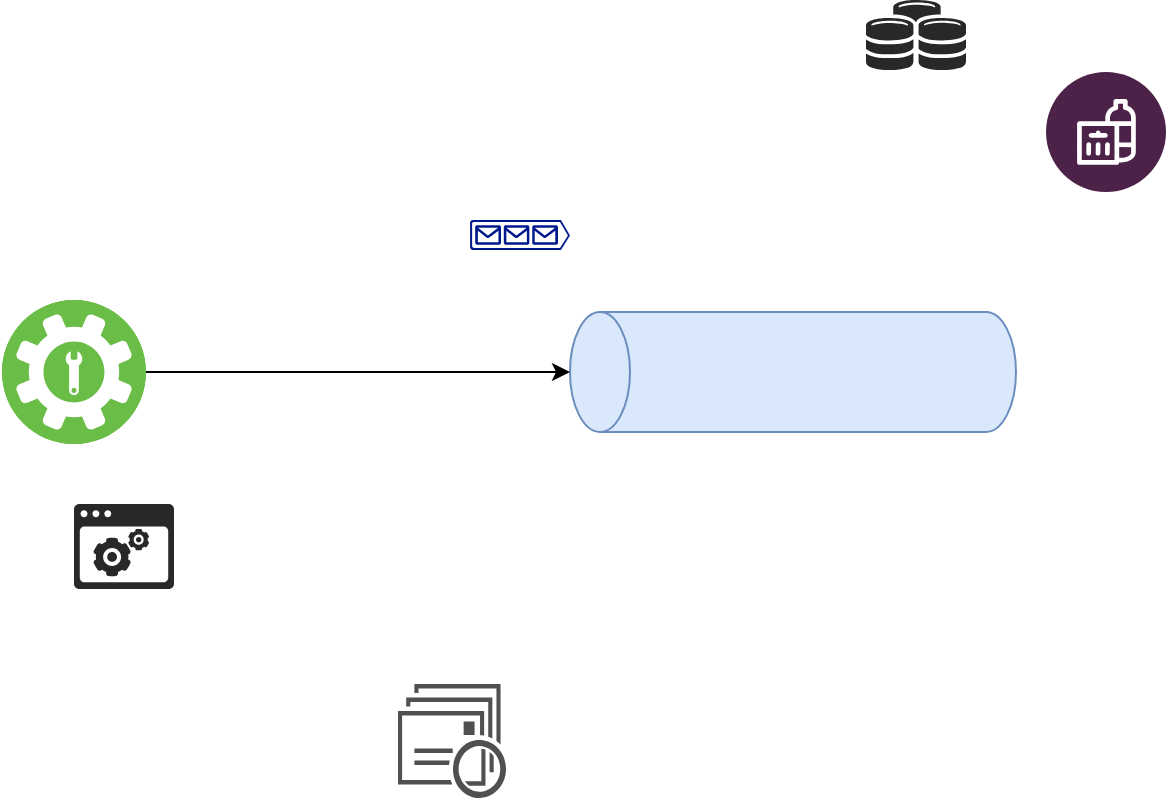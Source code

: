 <mxfile version="25.0.3" pages="2">
  <diagram id="2dVMEfP3hvcUbSW3eHFi" name="MQ概述">
    <mxGraphModel dx="1042" dy="535" grid="1" gridSize="18" guides="1" tooltips="1" connect="1" arrows="1" fold="1" page="1" pageScale="1" pageWidth="1654" pageHeight="2336" math="0" shadow="0">
      <root>
        <mxCell id="0" />
        <mxCell id="1" parent="0" />
        <mxCell id="EJqIhGifLTvbeV28_dZ7-11" value="" style="shape=cylinder3;whiteSpace=wrap;html=1;boundedLbl=1;backgroundOutline=1;size=15;direction=north;fillColor=#dae8fc;strokeColor=#6c8ebf;" vertex="1" parent="1">
          <mxGeometry x="302" y="192" width="223" height="60" as="geometry" />
        </mxCell>
        <mxCell id="EJqIhGifLTvbeV28_dZ7-2" value="" style="verticalLabelPosition=bottom;aspect=fixed;html=1;shape=mxgraph.salesforce.consumer_goods2;" vertex="1" parent="1">
          <mxGeometry x="540" y="72" width="60" height="60" as="geometry" />
        </mxCell>
        <mxCell id="EJqIhGifLTvbeV28_dZ7-3" value="" style="verticalLabelPosition=bottom;sketch=0;html=1;fillColor=#282828;strokeColor=none;verticalAlign=top;pointerEvents=1;align=center;shape=mxgraph.cisco_safe.technology_icons.icon17;" vertex="1" parent="1">
          <mxGeometry x="54" y="288" width="50" height="42.5" as="geometry" />
        </mxCell>
        <mxCell id="EJqIhGifLTvbeV28_dZ7-4" value="" style="verticalLabelPosition=bottom;sketch=0;html=1;fillColor=#282828;strokeColor=none;verticalAlign=top;pointerEvents=1;align=center;shape=mxgraph.cisco_safe.technology_icons.icon27;" vertex="1" parent="1">
          <mxGeometry x="450" y="36" width="50" height="35" as="geometry" />
        </mxCell>
        <mxCell id="EJqIhGifLTvbeV28_dZ7-5" value="" style="fillColor=#6ABD46;verticalLabelPosition=bottom;sketch=0;html=1;strokeColor=#ffffff;verticalAlign=top;align=center;points=[[0.145,0.145,0],[0.5,0,0],[0.855,0.145,0],[1,0.5,0],[0.855,0.855,0],[0.5,1,0],[0.145,0.855,0],[0,0.5,0]];pointerEvents=1;shape=mxgraph.cisco_safe.compositeIcon;bgIcon=ellipse;resIcon=mxgraph.cisco_safe.capability.remediate;" vertex="1" parent="1">
          <mxGeometry x="18" y="186" width="72" height="72" as="geometry" />
        </mxCell>
        <mxCell id="EJqIhGifLTvbeV28_dZ7-8" value="" style="sketch=0;aspect=fixed;pointerEvents=1;shadow=0;dashed=0;html=1;strokeColor=none;labelPosition=center;verticalLabelPosition=bottom;verticalAlign=top;align=center;fillColor=#00188D;shape=mxgraph.azure.queue_generic" vertex="1" parent="1">
          <mxGeometry x="252" y="146" width="50" height="15" as="geometry" />
        </mxCell>
        <mxCell id="EJqIhGifLTvbeV28_dZ7-9" value="" style="sketch=0;pointerEvents=1;shadow=0;dashed=0;html=1;strokeColor=none;fillColor=#505050;labelPosition=center;verticalLabelPosition=bottom;verticalAlign=top;outlineConnect=0;align=center;shape=mxgraph.office.communications.queue_viewer;direction=east;" vertex="1" parent="1">
          <mxGeometry x="216" y="378" width="54" height="57" as="geometry" />
        </mxCell>
        <mxCell id="EJqIhGifLTvbeV28_dZ7-12" style="edgeStyle=orthogonalEdgeStyle;rounded=0;orthogonalLoop=1;jettySize=auto;html=1;entryX=0.5;entryY=0;entryDx=0;entryDy=0;entryPerimeter=0;" edge="1" parent="1" source="EJqIhGifLTvbeV28_dZ7-5" target="EJqIhGifLTvbeV28_dZ7-11">
          <mxGeometry relative="1" as="geometry" />
        </mxCell>
      </root>
    </mxGraphModel>
  </diagram>
  <diagram name="第 1 页" id="O0XlU7D3TT2ablvjQjNK">
    <mxGraphModel dx="2137" dy="892" grid="0" gridSize="10" guides="1" tooltips="1" connect="1" arrows="1" fold="1" page="0" pageScale="1" pageWidth="827" pageHeight="1169" background="none" math="0" shadow="0">
      <root>
        <mxCell id="0" />
        <mxCell id="1" parent="0" />
        <mxCell id="0ygiKYfvKXlKuFppphzA-171" value="&lt;span style=&quot;font-size: 16px;&quot;&gt;&lt;b&gt;&amp;nbsp;&lt;/b&gt;&lt;/span&gt;" style="rounded=0;whiteSpace=wrap;html=1;fillColor=#f8cecc;strokeColor=#b85450;" vertex="1" parent="1">
          <mxGeometry x="1046.5" y="5660" width="400" height="300" as="geometry" />
        </mxCell>
        <mxCell id="0ygiKYfvKXlKuFppphzA-167" value="&lt;span style=&quot;font-size: 16px;&quot;&gt;&lt;b&gt;&amp;nbsp;&lt;/b&gt;&lt;/span&gt;" style="rounded=0;whiteSpace=wrap;html=1;fillColor=#ffe6cc;strokeColor=#d79b00;" vertex="1" parent="1">
          <mxGeometry x="417.5" y="5660" width="642.5" height="300" as="geometry" />
        </mxCell>
        <mxCell id="0ygiKYfvKXlKuFppphzA-165" value="&lt;span style=&quot;font-size: 16px;&quot;&gt;&lt;b&gt;&amp;nbsp;&lt;/b&gt;&lt;/span&gt;" style="rounded=0;whiteSpace=wrap;html=1;fillColor=#dae8fc;strokeColor=#6c8ebf;" vertex="1" parent="1">
          <mxGeometry x="-5" y="5660" width="425" height="300" as="geometry" />
        </mxCell>
        <mxCell id="0ygiKYfvKXlKuFppphzA-68" value="&lt;span style=&quot;font-size: 16px;&quot;&gt;&lt;b&gt;&amp;nbsp;&lt;/b&gt;&lt;/span&gt;" style="rounded=0;whiteSpace=wrap;html=1;fillColor=#e1d5e7;strokeColor=#9673a6;" vertex="1" parent="1">
          <mxGeometry x="696.5" y="3090" width="350" height="360" as="geometry" />
        </mxCell>
        <mxCell id="0ygiKYfvKXlKuFppphzA-49" value="&lt;span style=&quot;font-size: 16px;&quot;&gt;&lt;b&gt;&amp;nbsp;&lt;/b&gt;&lt;/span&gt;" style="rounded=0;whiteSpace=wrap;html=1;fillColor=#d0cee2;strokeColor=#56517e;" vertex="1" parent="1">
          <mxGeometry x="480" y="2850" width="270" height="200" as="geometry" />
        </mxCell>
        <mxCell id="jjH1Bkj64xPYJFFSmROb-1" value="&lt;span style=&quot;font-size: 16px;&quot;&gt;&lt;b&gt;A&lt;/b&gt;&lt;/span&gt;" style="rounded=0;whiteSpace=wrap;html=1;fillColor=#dae8fc;strokeColor=#6c8ebf;" parent="1" vertex="1">
          <mxGeometry x="20" y="170" width="120" height="60" as="geometry" />
        </mxCell>
        <mxCell id="jjH1Bkj64xPYJFFSmROb-2" value="&lt;span style=&quot;font-size: 16px;&quot;&gt;&lt;b&gt;B&lt;/b&gt;&lt;/span&gt;" style="rounded=0;whiteSpace=wrap;html=1;fillColor=#d0cee2;strokeColor=#56517e;" parent="1" vertex="1">
          <mxGeometry x="680" y="170" width="120" height="60" as="geometry" />
        </mxCell>
        <mxCell id="jjH1Bkj64xPYJFFSmROb-3" value="&lt;span style=&quot;font-size: 16px;&quot;&gt;&lt;b&gt;&amp;nbsp;&lt;/b&gt;&lt;/span&gt;" style="rounded=0;whiteSpace=wrap;html=1;fillColor=#d5e8d4;strokeColor=#82b366;" parent="1" vertex="1">
          <mxGeometry x="190" y="120" width="420" height="170" as="geometry" />
        </mxCell>
        <mxCell id="jjH1Bkj64xPYJFFSmROb-4" value="&lt;span style=&quot;font-size: 16px;&quot;&gt;&lt;b&gt;msg1&lt;/b&gt;&lt;/span&gt;" style="rounded=0;whiteSpace=wrap;html=1;fillColor=#fad9d5;strokeColor=#ae4132;" parent="1" vertex="1">
          <mxGeometry x="480" y="175" width="120" height="60" as="geometry" />
        </mxCell>
        <mxCell id="jjH1Bkj64xPYJFFSmROb-6" value="&lt;span style=&quot;font-size: 16px;&quot;&gt;&lt;b&gt;msg2&lt;/b&gt;&lt;/span&gt;" style="rounded=0;whiteSpace=wrap;html=1;fillColor=#fad9d5;strokeColor=#ae4132;" parent="1" vertex="1">
          <mxGeometry x="340" y="175" width="120" height="60" as="geometry" />
        </mxCell>
        <mxCell id="jjH1Bkj64xPYJFFSmROb-7" value="&lt;span style=&quot;font-size: 16px;&quot;&gt;&lt;b&gt;msg3&lt;/b&gt;&lt;/span&gt;" style="rounded=0;whiteSpace=wrap;html=1;fillColor=#fad9d5;strokeColor=#ae4132;" parent="1" vertex="1">
          <mxGeometry x="200" y="175" width="120" height="60" as="geometry" />
        </mxCell>
        <mxCell id="jjH1Bkj64xPYJFFSmROb-12" style="edgeStyle=orthogonalEdgeStyle;rounded=0;orthogonalLoop=1;jettySize=auto;html=1;entryX=0;entryY=0.5;entryDx=0;entryDy=0;" parent="1" source="jjH1Bkj64xPYJFFSmROb-8" target="jjH1Bkj64xPYJFFSmROb-9" edge="1">
          <mxGeometry relative="1" as="geometry" />
        </mxCell>
        <mxCell id="jjH1Bkj64xPYJFFSmROb-8" value="&lt;span style=&quot;font-size: 16px;&quot;&gt;&lt;b&gt;A&lt;/b&gt;&lt;/span&gt;" style="rounded=0;whiteSpace=wrap;html=1;fillColor=#dae8fc;strokeColor=#6c8ebf;" parent="1" vertex="1">
          <mxGeometry x="110" y="650" width="120" height="60" as="geometry" />
        </mxCell>
        <mxCell id="jjH1Bkj64xPYJFFSmROb-15" style="rounded=0;orthogonalLoop=1;jettySize=auto;html=1;entryX=1;entryY=0.25;entryDx=0;entryDy=0;edgeStyle=orthogonalEdgeStyle;elbow=vertical;curved=1;" parent="1" source="jjH1Bkj64xPYJFFSmROb-9" target="jjH1Bkj64xPYJFFSmROb-11" edge="1">
          <mxGeometry relative="1" as="geometry">
            <Array as="points">
              <mxPoint x="520" y="680" />
              <mxPoint x="520" y="395" />
            </Array>
          </mxGeometry>
        </mxCell>
        <mxCell id="jjH1Bkj64xPYJFFSmROb-9" value="&lt;span style=&quot;font-size: 16px;&quot;&gt;&lt;b&gt;B&lt;/b&gt;&lt;/span&gt;" style="rounded=0;whiteSpace=wrap;html=1;fillColor=#d0cee2;strokeColor=#56517e;" parent="1" vertex="1">
          <mxGeometry x="560" y="650" width="120" height="60" as="geometry" />
        </mxCell>
        <mxCell id="0ygiKYfvKXlKuFppphzA-135" style="edgeStyle=orthogonalEdgeStyle;rounded=0;orthogonalLoop=1;jettySize=auto;html=1;entryX=0.5;entryY=0;entryDx=0;entryDy=0;" edge="1" parent="1" source="jjH1Bkj64xPYJFFSmROb-10" target="0ygiKYfvKXlKuFppphzA-134">
          <mxGeometry relative="1" as="geometry" />
        </mxCell>
        <mxCell id="jjH1Bkj64xPYJFFSmROb-10" value="&lt;span style=&quot;font-size: 16px;&quot;&gt;&lt;b&gt;处理消息&lt;/b&gt;&lt;/span&gt;" style="rounded=0;whiteSpace=wrap;html=1;fillColor=#d5e8d4;strokeColor=#82b366;" parent="1" vertex="1">
          <mxGeometry x="667.5" y="4520" width="190" height="60" as="geometry" />
        </mxCell>
        <mxCell id="jjH1Bkj64xPYJFFSmROb-17" style="edgeStyle=orthogonalEdgeStyle;rounded=0;orthogonalLoop=1;jettySize=auto;html=1;curved=1;exitX=0;exitY=0.25;exitDx=0;exitDy=0;" parent="1" source="jjH1Bkj64xPYJFFSmROb-11" target="jjH1Bkj64xPYJFFSmROb-8" edge="1">
          <mxGeometry relative="1" as="geometry" />
        </mxCell>
        <mxCell id="jjH1Bkj64xPYJFFSmROb-11" value="&lt;span style=&quot;font-size: 16px;&quot;&gt;&lt;b&gt;MQ&lt;/b&gt;&lt;/span&gt;" style="rounded=0;whiteSpace=wrap;html=1;fillColor=#d5e8d4;strokeColor=#82b366;" parent="1" vertex="1">
          <mxGeometry x="310" y="330" width="120" height="260" as="geometry" />
        </mxCell>
        <mxCell id="jjH1Bkj64xPYJFFSmROb-13" value="&lt;font style=&quot;font-size: 18px;&quot;&gt;&lt;b&gt;调用B的API&lt;/b&gt;&lt;/font&gt;" style="text;html=1;align=center;verticalAlign=middle;whiteSpace=wrap;rounded=0;" parent="1" vertex="1">
          <mxGeometry x="350" y="650" width="100" height="30" as="geometry" />
        </mxCell>
        <mxCell id="jjH1Bkj64xPYJFFSmROb-14" value="&lt;span style=&quot;font-size: 16px;&quot;&gt;&lt;b&gt;msg&lt;/b&gt;&lt;/span&gt;" style="rounded=0;whiteSpace=wrap;html=1;fillColor=#fad7ac;strokeColor=#b46504;" parent="1" vertex="1">
          <mxGeometry x="330" y="370" width="80" height="60" as="geometry" />
        </mxCell>
        <mxCell id="jjH1Bkj64xPYJFFSmROb-16" value="&lt;b&gt;&lt;font style=&quot;font-size: 18px;&quot;&gt;B处理完成后发送信息&lt;/font&gt;&lt;/b&gt;" style="text;whiteSpace=wrap;html=1;" parent="1" vertex="1">
          <mxGeometry x="520" y="500" width="180" height="40" as="geometry" />
        </mxCell>
        <mxCell id="jjH1Bkj64xPYJFFSmROb-18" value="&lt;b&gt;&lt;font style=&quot;font-size: 18px;&quot;&gt;处理消息&lt;/font&gt;&lt;/b&gt;" style="text;whiteSpace=wrap;html=1;" parent="1" vertex="1">
          <mxGeometry x="100" y="450" width="180" height="40" as="geometry" />
        </mxCell>
        <mxCell id="jjH1Bkj64xPYJFFSmROb-20" value="&lt;span style=&quot;font-size: 16px;&quot;&gt;&lt;b&gt;生产者&lt;/b&gt;&lt;/span&gt;" style="rounded=0;whiteSpace=wrap;html=1;fillColor=#dae8fc;strokeColor=#6c8ebf;" parent="1" vertex="1">
          <mxGeometry x="80" y="900" width="120" height="60" as="geometry" />
        </mxCell>
        <mxCell id="jjH1Bkj64xPYJFFSmROb-27" style="edgeStyle=orthogonalEdgeStyle;rounded=0;orthogonalLoop=1;jettySize=auto;html=1;entryX=0;entryY=0.5;entryDx=0;entryDy=0;" parent="1" source="jjH1Bkj64xPYJFFSmROb-21" target="jjH1Bkj64xPYJFFSmROb-24" edge="1">
          <mxGeometry relative="1" as="geometry" />
        </mxCell>
        <mxCell id="jjH1Bkj64xPYJFFSmROb-28" style="edgeStyle=orthogonalEdgeStyle;rounded=0;orthogonalLoop=1;jettySize=auto;html=1;entryX=0;entryY=0.5;entryDx=0;entryDy=0;" parent="1" source="jjH1Bkj64xPYJFFSmROb-21" target="jjH1Bkj64xPYJFFSmROb-25" edge="1">
          <mxGeometry relative="1" as="geometry" />
        </mxCell>
        <mxCell id="jjH1Bkj64xPYJFFSmROb-29" style="edgeStyle=orthogonalEdgeStyle;rounded=0;orthogonalLoop=1;jettySize=auto;html=1;entryX=0;entryY=0.5;entryDx=0;entryDy=0;" parent="1" source="jjH1Bkj64xPYJFFSmROb-21" target="jjH1Bkj64xPYJFFSmROb-26" edge="1">
          <mxGeometry relative="1" as="geometry" />
        </mxCell>
        <mxCell id="jjH1Bkj64xPYJFFSmROb-21" value="队列" style="shape=cylinder3;whiteSpace=wrap;html=1;boundedLbl=1;backgroundOutline=1;size=15;direction=south;fillColor=#f8cecc;strokeColor=#b85450;" parent="1" vertex="1">
          <mxGeometry x="305" y="900" width="195" height="60" as="geometry" />
        </mxCell>
        <mxCell id="jjH1Bkj64xPYJFFSmROb-22" style="edgeStyle=orthogonalEdgeStyle;rounded=0;orthogonalLoop=1;jettySize=auto;html=1;entryX=0.5;entryY=1;entryDx=0;entryDy=0;entryPerimeter=0;" parent="1" source="jjH1Bkj64xPYJFFSmROb-20" target="jjH1Bkj64xPYJFFSmROb-21" edge="1">
          <mxGeometry relative="1" as="geometry" />
        </mxCell>
        <mxCell id="jjH1Bkj64xPYJFFSmROb-23" value="&lt;font style=&quot;font-size: 18px;&quot;&gt;&lt;b&gt;发送大量消息&lt;/b&gt;&lt;/font&gt;" style="text;html=1;align=center;verticalAlign=middle;whiteSpace=wrap;rounded=0;" parent="1" vertex="1">
          <mxGeometry x="200" y="870" width="130" height="30" as="geometry" />
        </mxCell>
        <mxCell id="jjH1Bkj64xPYJFFSmROb-24" value="&lt;span style=&quot;font-size: 16px;&quot;&gt;&lt;b&gt;消费者1&lt;/b&gt;&lt;/span&gt;" style="rounded=0;whiteSpace=wrap;html=1;fillColor=#d0cee2;strokeColor=#56517e;" parent="1" vertex="1">
          <mxGeometry x="590" y="800" width="120" height="60" as="geometry" />
        </mxCell>
        <mxCell id="jjH1Bkj64xPYJFFSmROb-25" value="&lt;span style=&quot;font-size: 16px;&quot;&gt;&lt;b&gt;消费者2&lt;/b&gt;&lt;/span&gt;" style="rounded=0;whiteSpace=wrap;html=1;fillColor=#d0cee2;strokeColor=#56517e;" parent="1" vertex="1">
          <mxGeometry x="590" y="900" width="120" height="60" as="geometry" />
        </mxCell>
        <mxCell id="jjH1Bkj64xPYJFFSmROb-26" value="&lt;span style=&quot;font-size: 16px;&quot;&gt;&lt;b&gt;消费者3&lt;/b&gt;&lt;/span&gt;" style="rounded=0;whiteSpace=wrap;html=1;fillColor=#d0cee2;strokeColor=#56517e;" parent="1" vertex="1">
          <mxGeometry x="590" y="1020" width="120" height="60" as="geometry" />
        </mxCell>
        <mxCell id="jjH1Bkj64xPYJFFSmROb-30" value="&lt;font color=&quot;#ff3333&quot; style=&quot;font-size: 18px;&quot;&gt;&lt;b&gt;注意事项:一个消息只能被消费一次&lt;/b&gt;&lt;/font&gt;" style="text;html=1;align=center;verticalAlign=middle;whiteSpace=wrap;rounded=0;" parent="1" vertex="1">
          <mxGeometry x="280" y="1050" width="200" height="30" as="geometry" />
        </mxCell>
        <mxCell id="jjH1Bkj64xPYJFFSmROb-31" value="&lt;font style=&quot;font-size: 18px;&quot;&gt;&lt;b&gt;接收消息&lt;/b&gt;&lt;/font&gt;" style="text;html=1;align=center;verticalAlign=middle;whiteSpace=wrap;rounded=0;" parent="1" vertex="1">
          <mxGeometry x="480" y="790" width="100" height="30" as="geometry" />
        </mxCell>
        <mxCell id="jjH1Bkj64xPYJFFSmROb-32" value="&lt;font style=&quot;font-size: 18px;&quot;&gt;&lt;b&gt;接收消息&lt;/b&gt;&lt;/font&gt;" style="text;html=1;align=center;verticalAlign=middle;whiteSpace=wrap;rounded=0;" parent="1" vertex="1">
          <mxGeometry x="490" y="900" width="100" height="30" as="geometry" />
        </mxCell>
        <mxCell id="jjH1Bkj64xPYJFFSmROb-33" value="&lt;font style=&quot;font-size: 18px;&quot;&gt;&lt;b&gt;接收消息&lt;/b&gt;&lt;/font&gt;" style="text;html=1;align=center;verticalAlign=middle;whiteSpace=wrap;rounded=0;" parent="1" vertex="1">
          <mxGeometry x="530" y="990" width="100" height="30" as="geometry" />
        </mxCell>
        <mxCell id="jjH1Bkj64xPYJFFSmROb-34" value="&lt;font color=&quot;#ff3333&quot; style=&quot;font-size: 18px;&quot;&gt;&lt;b&gt;不同消费者之间是竞争关系&lt;/b&gt;&lt;/font&gt;" style="text;html=1;align=center;verticalAlign=middle;whiteSpace=wrap;rounded=0;" parent="1" vertex="1">
          <mxGeometry x="200" y="800" width="236" height="30" as="geometry" />
        </mxCell>
        <mxCell id="jjH1Bkj64xPYJFFSmROb-35" value="&lt;font style=&quot;font-size: 18px;&quot;&gt;&lt;b&gt;工作队列模式&lt;/b&gt;&lt;/font&gt;" style="text;html=1;align=center;verticalAlign=middle;whiteSpace=wrap;rounded=0;" parent="1" vertex="1">
          <mxGeometry x="335" y="760" width="130" height="30" as="geometry" />
        </mxCell>
        <mxCell id="jjH1Bkj64xPYJFFSmROb-36" value="&lt;span style=&quot;font-size: 16px;&quot;&gt;&lt;b&gt;生产者&lt;/b&gt;&lt;/span&gt;" style="rounded=0;whiteSpace=wrap;html=1;fillColor=#dae8fc;strokeColor=#6c8ebf;" parent="1" vertex="1">
          <mxGeometry x="55" y="1350" width="120" height="60" as="geometry" />
        </mxCell>
        <mxCell id="jjH1Bkj64xPYJFFSmROb-37" style="edgeStyle=orthogonalEdgeStyle;rounded=0;orthogonalLoop=1;jettySize=auto;html=1;entryX=0;entryY=0.5;entryDx=0;entryDy=0;" parent="1" source="jjH1Bkj64xPYJFFSmROb-40" target="jjH1Bkj64xPYJFFSmROb-43" edge="1">
          <mxGeometry relative="1" as="geometry" />
        </mxCell>
        <mxCell id="jjH1Bkj64xPYJFFSmROb-38" style="edgeStyle=orthogonalEdgeStyle;rounded=0;orthogonalLoop=1;jettySize=auto;html=1;entryX=0;entryY=0.5;entryDx=0;entryDy=0;" parent="1" source="jjH1Bkj64xPYJFFSmROb-40" target="jjH1Bkj64xPYJFFSmROb-44" edge="1">
          <mxGeometry relative="1" as="geometry" />
        </mxCell>
        <mxCell id="jjH1Bkj64xPYJFFSmROb-39" style="edgeStyle=orthogonalEdgeStyle;rounded=0;orthogonalLoop=1;jettySize=auto;html=1;entryX=0;entryY=0.5;entryDx=0;entryDy=0;" parent="1" source="jjH1Bkj64xPYJFFSmROb-40" target="jjH1Bkj64xPYJFFSmROb-45" edge="1">
          <mxGeometry relative="1" as="geometry" />
        </mxCell>
        <mxCell id="jjH1Bkj64xPYJFFSmROb-40" value="队列" style="shape=cylinder3;whiteSpace=wrap;html=1;boundedLbl=1;backgroundOutline=1;size=15;direction=south;fillColor=#f8cecc;strokeColor=#b85450;" parent="1" vertex="1">
          <mxGeometry x="280" y="1350" width="195" height="60" as="geometry" />
        </mxCell>
        <mxCell id="jjH1Bkj64xPYJFFSmROb-41" style="edgeStyle=orthogonalEdgeStyle;rounded=0;orthogonalLoop=1;jettySize=auto;html=1;entryX=0.5;entryY=1;entryDx=0;entryDy=0;entryPerimeter=0;" parent="1" source="jjH1Bkj64xPYJFFSmROb-36" target="jjH1Bkj64xPYJFFSmROb-40" edge="1">
          <mxGeometry relative="1" as="geometry" />
        </mxCell>
        <mxCell id="jjH1Bkj64xPYJFFSmROb-42" value="&lt;font style=&quot;font-size: 18px;&quot;&gt;&lt;b&gt;发送大量消息&lt;/b&gt;&lt;/font&gt;" style="text;html=1;align=center;verticalAlign=middle;whiteSpace=wrap;rounded=0;" parent="1" vertex="1">
          <mxGeometry x="175" y="1320" width="130" height="30" as="geometry" />
        </mxCell>
        <mxCell id="jjH1Bkj64xPYJFFSmROb-43" value="&lt;span style=&quot;font-size: 16px;&quot;&gt;&lt;b&gt;消费者1&lt;/b&gt;&lt;/span&gt;" style="rounded=0;whiteSpace=wrap;html=1;fillColor=#d0cee2;strokeColor=#56517e;" parent="1" vertex="1">
          <mxGeometry x="565" y="1250" width="120" height="60" as="geometry" />
        </mxCell>
        <mxCell id="jjH1Bkj64xPYJFFSmROb-44" value="&lt;span style=&quot;font-size: 16px;&quot;&gt;&lt;b&gt;消费者2&lt;/b&gt;&lt;/span&gt;" style="rounded=0;whiteSpace=wrap;html=1;fillColor=#d0cee2;strokeColor=#56517e;" parent="1" vertex="1">
          <mxGeometry x="565" y="1350" width="120" height="60" as="geometry" />
        </mxCell>
        <mxCell id="jjH1Bkj64xPYJFFSmROb-45" value="&lt;span style=&quot;font-size: 16px;&quot;&gt;&lt;b&gt;消费者3&lt;/b&gt;&lt;/span&gt;" style="rounded=0;whiteSpace=wrap;html=1;fillColor=#d0cee2;strokeColor=#56517e;" parent="1" vertex="1">
          <mxGeometry x="565" y="1470" width="120" height="60" as="geometry" />
        </mxCell>
        <mxCell id="jjH1Bkj64xPYJFFSmROb-47" value="&lt;font style=&quot;font-size: 18px;&quot;&gt;&lt;b&gt;接收消息&lt;/b&gt;&lt;/font&gt;" style="text;html=1;align=center;verticalAlign=middle;whiteSpace=wrap;rounded=0;" parent="1" vertex="1">
          <mxGeometry x="455" y="1240" width="100" height="30" as="geometry" />
        </mxCell>
        <mxCell id="jjH1Bkj64xPYJFFSmROb-48" value="&lt;font style=&quot;font-size: 18px;&quot;&gt;&lt;b&gt;接收消息&lt;/b&gt;&lt;/font&gt;" style="text;html=1;align=center;verticalAlign=middle;whiteSpace=wrap;rounded=0;" parent="1" vertex="1">
          <mxGeometry x="465" y="1350" width="100" height="30" as="geometry" />
        </mxCell>
        <mxCell id="jjH1Bkj64xPYJFFSmROb-49" value="&lt;font style=&quot;font-size: 18px;&quot;&gt;&lt;b&gt;接收消息&lt;/b&gt;&lt;/font&gt;" style="text;html=1;align=center;verticalAlign=middle;whiteSpace=wrap;rounded=0;" parent="1" vertex="1">
          <mxGeometry x="505" y="1440" width="100" height="30" as="geometry" />
        </mxCell>
        <mxCell id="jjH1Bkj64xPYJFFSmROb-50" value="&lt;font color=&quot;#ff3333&quot; style=&quot;font-size: 18px;&quot;&gt;&lt;b&gt;不同消费者之间是竞争关系&lt;/b&gt;&lt;/font&gt;" style="text;html=1;align=center;verticalAlign=middle;whiteSpace=wrap;rounded=0;" parent="1" vertex="1">
          <mxGeometry x="175" y="1250" width="236" height="30" as="geometry" />
        </mxCell>
        <mxCell id="jjH1Bkj64xPYJFFSmROb-51" value="&lt;font style=&quot;font-size: 18px;&quot;&gt;&lt;b&gt;手动应答方式&lt;/b&gt;&lt;/font&gt;" style="text;html=1;align=center;verticalAlign=middle;whiteSpace=wrap;rounded=0;" parent="1" vertex="1">
          <mxGeometry x="310" y="1210" width="130" height="30" as="geometry" />
        </mxCell>
        <mxCell id="jjH1Bkj64xPYJFFSmROb-52" value="&lt;font style=&quot;font-size: 18px;&quot;&gt;&lt;b&gt;手动应答方式的时候，没有被消费的消息会被重新放到队列&lt;/b&gt;&lt;/font&gt;" style="text;html=1;align=center;verticalAlign=middle;whiteSpace=wrap;rounded=0;fontColor=#FF3333;" parent="1" vertex="1">
          <mxGeometry x="240" y="1520" width="250" height="30" as="geometry" />
        </mxCell>
        <mxCell id="jjH1Bkj64xPYJFFSmROb-53" value="&lt;span style=&quot;font-size: 16px;&quot;&gt;&lt;b&gt;生产者&lt;/b&gt;&lt;/span&gt;" style="rounded=0;whiteSpace=wrap;html=1;fillColor=#dae8fc;strokeColor=#6c8ebf;" parent="1" vertex="1">
          <mxGeometry x="55" y="1730" width="120" height="60" as="geometry" />
        </mxCell>
        <mxCell id="jjH1Bkj64xPYJFFSmROb-59" style="edgeStyle=orthogonalEdgeStyle;rounded=0;orthogonalLoop=1;jettySize=auto;html=1;entryX=0;entryY=0.5;entryDx=0;entryDy=0;" parent="1" source="jjH1Bkj64xPYJFFSmROb-55" target="jjH1Bkj64xPYJFFSmROb-58" edge="1">
          <mxGeometry relative="1" as="geometry" />
        </mxCell>
        <mxCell id="jjH1Bkj64xPYJFFSmROb-66" style="edgeStyle=orthogonalEdgeStyle;rounded=0;orthogonalLoop=1;jettySize=auto;html=1;entryX=0;entryY=0.5;entryDx=0;entryDy=0;" parent="1" source="jjH1Bkj64xPYJFFSmROb-55" target="jjH1Bkj64xPYJFFSmROb-65" edge="1">
          <mxGeometry relative="1" as="geometry">
            <Array as="points">
              <mxPoint x="330" y="1930" />
            </Array>
          </mxGeometry>
        </mxCell>
        <mxCell id="jjH1Bkj64xPYJFFSmROb-55" value="&lt;span style=&quot;font-size: 16px;&quot;&gt;&lt;b&gt;交换机&lt;/b&gt;&lt;/span&gt;" style="rounded=0;whiteSpace=wrap;html=1;fillColor=#d5e8d4;strokeColor=#82b366;" parent="1" vertex="1">
          <mxGeometry x="280" y="1694" width="120" height="146" as="geometry" />
        </mxCell>
        <mxCell id="jjH1Bkj64xPYJFFSmROb-56" style="edgeStyle=orthogonalEdgeStyle;rounded=0;orthogonalLoop=1;jettySize=auto;html=1;entryX=0.003;entryY=0.455;entryDx=0;entryDy=0;entryPerimeter=0;" parent="1" source="jjH1Bkj64xPYJFFSmROb-53" target="jjH1Bkj64xPYJFFSmROb-55" edge="1">
          <mxGeometry relative="1" as="geometry" />
        </mxCell>
        <mxCell id="jjH1Bkj64xPYJFFSmROb-63" style="edgeStyle=orthogonalEdgeStyle;rounded=0;orthogonalLoop=1;jettySize=auto;html=1;entryX=0;entryY=0.5;entryDx=0;entryDy=0;" parent="1" source="jjH1Bkj64xPYJFFSmROb-58" target="jjH1Bkj64xPYJFFSmROb-62" edge="1">
          <mxGeometry relative="1" as="geometry" />
        </mxCell>
        <mxCell id="jjH1Bkj64xPYJFFSmROb-58" value="&lt;b&gt;&lt;font style=&quot;font-size: 18px;&quot;&gt;队列&lt;/font&gt;&lt;/b&gt;" style="ellipse;whiteSpace=wrap;html=1;aspect=fixed;fillColor=#f8cecc;strokeColor=#b85450;" parent="1" vertex="1">
          <mxGeometry x="500" y="1727" width="80" height="80" as="geometry" />
        </mxCell>
        <mxCell id="jjH1Bkj64xPYJFFSmROb-60" value="&lt;font style=&quot;font-size: 18px;&quot;&gt;&lt;b&gt;Routingkey&lt;/b&gt;&lt;/font&gt;" style="text;html=1;align=center;verticalAlign=middle;resizable=0;points=[];autosize=1;strokeColor=none;fillColor=none;" parent="1" vertex="1">
          <mxGeometry x="390" y="1734" width="120" height="40" as="geometry" />
        </mxCell>
        <mxCell id="jjH1Bkj64xPYJFFSmROb-61" value="&lt;font style=&quot;font-size: 18px;&quot;&gt;&lt;b&gt;绑定&lt;/b&gt;&lt;/font&gt;" style="text;html=1;align=center;verticalAlign=middle;resizable=0;points=[];autosize=1;strokeColor=none;fillColor=none;" parent="1" vertex="1">
          <mxGeometry x="465" y="1670" width="60" height="40" as="geometry" />
        </mxCell>
        <mxCell id="jjH1Bkj64xPYJFFSmROb-62" value="&lt;span style=&quot;font-size: 16px;&quot;&gt;&lt;b&gt;消费者&lt;/b&gt;&lt;/span&gt;" style="rounded=0;whiteSpace=wrap;html=1;fillColor=#d0cee2;strokeColor=#56517e;" parent="1" vertex="1">
          <mxGeometry x="685" y="1737" width="120" height="60" as="geometry" />
        </mxCell>
        <mxCell id="jjH1Bkj64xPYJFFSmROb-64" value="&lt;font style=&quot;font-size: 18px;&quot;&gt;&lt;b&gt;一个队列中的消息只可以被消费一次&lt;/b&gt;&lt;/font&gt;" style="text;html=1;align=center;verticalAlign=middle;resizable=0;points=[];autosize=1;strokeColor=none;fillColor=none;" parent="1" vertex="1">
          <mxGeometry x="540" y="1694" width="310" height="40" as="geometry" />
        </mxCell>
        <mxCell id="jjH1Bkj64xPYJFFSmROb-68" style="edgeStyle=orthogonalEdgeStyle;rounded=0;orthogonalLoop=1;jettySize=auto;html=1;" parent="1" source="jjH1Bkj64xPYJFFSmROb-65" target="jjH1Bkj64xPYJFFSmROb-67" edge="1">
          <mxGeometry relative="1" as="geometry" />
        </mxCell>
        <mxCell id="jjH1Bkj64xPYJFFSmROb-65" value="&lt;b&gt;&lt;font style=&quot;font-size: 18px;&quot;&gt;队列&lt;/font&gt;&lt;/b&gt;" style="ellipse;whiteSpace=wrap;html=1;aspect=fixed;fillColor=#f8cecc;strokeColor=#b85450;" parent="1" vertex="1">
          <mxGeometry x="500" y="1890" width="80" height="80" as="geometry" />
        </mxCell>
        <mxCell id="jjH1Bkj64xPYJFFSmROb-67" value="&lt;span style=&quot;font-size: 16px;&quot;&gt;&lt;b&gt;消费者&lt;/b&gt;&lt;/span&gt;" style="rounded=0;whiteSpace=wrap;html=1;fillColor=#d0cee2;strokeColor=#56517e;" parent="1" vertex="1">
          <mxGeometry x="685" y="1900" width="120" height="60" as="geometry" />
        </mxCell>
        <mxCell id="jjH1Bkj64xPYJFFSmROb-69" value="&lt;font style=&quot;font-size: 18px;&quot;&gt;&lt;b&gt;一个队列中的消息只可以被消费一次&lt;/b&gt;&lt;/font&gt;" style="text;html=1;align=center;verticalAlign=middle;resizable=0;points=[];autosize=1;strokeColor=none;fillColor=none;" parent="1" vertex="1">
          <mxGeometry x="560" y="1850" width="310" height="40" as="geometry" />
        </mxCell>
        <mxCell id="jjH1Bkj64xPYJFFSmROb-70" value="&lt;font style=&quot;font-size: 18px;&quot;&gt;&lt;b&gt;Routingkey&lt;/b&gt;&lt;/font&gt;" style="text;html=1;align=center;verticalAlign=middle;resizable=0;points=[];autosize=1;strokeColor=none;fillColor=none;" parent="1" vertex="1">
          <mxGeometry x="360" y="1880" width="120" height="40" as="geometry" />
        </mxCell>
        <mxCell id="jjH1Bkj64xPYJFFSmROb-71" value="&lt;font style=&quot;font-size: 18px;&quot;&gt;&lt;b&gt;当我们需要把一个消息让不同消费者消费的时候，我们可以绑定两个队列，给这两个队列发送相同信息&lt;/b&gt;&lt;/font&gt;" style="text;html=1;align=center;verticalAlign=middle;resizable=0;points=[];autosize=1;strokeColor=none;fillColor=none;" parent="1" vertex="1">
          <mxGeometry x="20" y="1990" width="830" height="40" as="geometry" />
        </mxCell>
        <mxCell id="jjH1Bkj64xPYJFFSmROb-72" value="&lt;font style=&quot;font-size: 18px;&quot;&gt;&lt;b&gt;发布订阅模式&lt;/b&gt;&lt;/font&gt;" style="text;html=1;align=center;verticalAlign=middle;resizable=0;points=[];autosize=1;strokeColor=none;fillColor=none;" parent="1" vertex="1">
          <mxGeometry x="75" y="1870" width="130" height="40" as="geometry" />
        </mxCell>
        <mxCell id="0ygiKYfvKXlKuFppphzA-8" style="edgeStyle=orthogonalEdgeStyle;rounded=0;orthogonalLoop=1;jettySize=auto;html=1;" edge="1" parent="1" source="0ygiKYfvKXlKuFppphzA-5">
          <mxGeometry relative="1" as="geometry">
            <mxPoint x="310" y="2220" as="targetPoint" />
          </mxGeometry>
        </mxCell>
        <mxCell id="0ygiKYfvKXlKuFppphzA-5" value="" style="sketch=0;aspect=fixed;pointerEvents=1;shadow=0;dashed=0;html=1;strokeColor=none;labelPosition=center;verticalLabelPosition=bottom;verticalAlign=top;align=center;fillColor=#00188D;shape=mxgraph.azure.user;strokeWidth=4;perimeterSpacing=4;" vertex="1" parent="1">
          <mxGeometry x="93" y="2170" width="94" height="100" as="geometry" />
        </mxCell>
        <mxCell id="0ygiKYfvKXlKuFppphzA-6" value="&lt;font style=&quot;font-size: 18px;&quot;&gt;&lt;b&gt;发起下单请求&lt;/b&gt;&lt;/font&gt;" style="text;html=1;align=center;verticalAlign=middle;whiteSpace=wrap;rounded=0;" vertex="1" parent="1">
          <mxGeometry x="195" y="2180" width="130" height="30" as="geometry" />
        </mxCell>
        <mxCell id="0ygiKYfvKXlKuFppphzA-7" value="&lt;span style=&quot;font-size: 16px;&quot;&gt;&lt;b&gt;保存订单&lt;/b&gt;&lt;/span&gt;" style="rounded=0;whiteSpace=wrap;html=1;fillColor=#d5e8d4;strokeColor=#82b366;" vertex="1" parent="1">
          <mxGeometry x="320" y="2200" width="120" height="60" as="geometry" />
        </mxCell>
        <mxCell id="0ygiKYfvKXlKuFppphzA-18" style="edgeStyle=orthogonalEdgeStyle;rounded=0;orthogonalLoop=1;jettySize=auto;html=1;entryX=0;entryY=0.5;entryDx=0;entryDy=0;" edge="1" parent="1" source="0ygiKYfvKXlKuFppphzA-9" target="0ygiKYfvKXlKuFppphzA-15">
          <mxGeometry relative="1" as="geometry" />
        </mxCell>
        <mxCell id="0ygiKYfvKXlKuFppphzA-19" style="edgeStyle=orthogonalEdgeStyle;rounded=0;orthogonalLoop=1;jettySize=auto;html=1;" edge="1" parent="1" source="0ygiKYfvKXlKuFppphzA-9" target="0ygiKYfvKXlKuFppphzA-16">
          <mxGeometry relative="1" as="geometry" />
        </mxCell>
        <mxCell id="0ygiKYfvKXlKuFppphzA-20" style="edgeStyle=orthogonalEdgeStyle;rounded=0;orthogonalLoop=1;jettySize=auto;html=1;entryX=0;entryY=0.5;entryDx=0;entryDy=0;" edge="1" parent="1" source="0ygiKYfvKXlKuFppphzA-9" target="0ygiKYfvKXlKuFppphzA-17">
          <mxGeometry relative="1" as="geometry" />
        </mxCell>
        <mxCell id="0ygiKYfvKXlKuFppphzA-9" value="&lt;b&gt;&lt;font style=&quot;font-size: 18px;&quot;&gt;存到消息队列&lt;/font&gt;&lt;/b&gt;" style="shape=cylinder3;whiteSpace=wrap;html=1;boundedLbl=1;backgroundOutline=1;size=15;direction=south;fillColor=#f8cecc;strokeColor=#b85450;" vertex="1" parent="1">
          <mxGeometry x="532.5" y="2200" width="155" height="60" as="geometry" />
        </mxCell>
        <mxCell id="0ygiKYfvKXlKuFppphzA-10" style="edgeStyle=orthogonalEdgeStyle;rounded=0;orthogonalLoop=1;jettySize=auto;html=1;entryX=0.5;entryY=1;entryDx=0;entryDy=0;entryPerimeter=0;" edge="1" parent="1" source="0ygiKYfvKXlKuFppphzA-7" target="0ygiKYfvKXlKuFppphzA-9">
          <mxGeometry relative="1" as="geometry" />
        </mxCell>
        <mxCell id="0ygiKYfvKXlKuFppphzA-11" value="" style="shape=flexArrow;endArrow=classic;html=1;rounded=0;" edge="1" parent="1">
          <mxGeometry width="50" height="50" relative="1" as="geometry">
            <mxPoint x="605" y="2260" as="sourcePoint" />
            <mxPoint x="605.5" y="2370" as="targetPoint" />
          </mxGeometry>
        </mxCell>
        <mxCell id="0ygiKYfvKXlKuFppphzA-13" style="edgeStyle=orthogonalEdgeStyle;rounded=0;orthogonalLoop=1;jettySize=auto;html=1;" edge="1" parent="1" source="0ygiKYfvKXlKuFppphzA-12">
          <mxGeometry relative="1" as="geometry">
            <mxPoint x="360" y="2405" as="targetPoint" />
          </mxGeometry>
        </mxCell>
        <mxCell id="0ygiKYfvKXlKuFppphzA-12" value="&lt;font style=&quot;font-size: 18px;&quot;&gt;&lt;b&gt;操作完成&lt;/b&gt;&lt;/font&gt;" style="text;html=1;align=center;verticalAlign=middle;whiteSpace=wrap;rounded=0;" vertex="1" parent="1">
          <mxGeometry x="550" y="2390" width="130" height="30" as="geometry" />
        </mxCell>
        <mxCell id="0ygiKYfvKXlKuFppphzA-14" value="&lt;font style=&quot;font-size: 18px;&quot;&gt;&lt;b&gt;返回响应&lt;/b&gt;&lt;/font&gt;" style="text;html=1;align=center;verticalAlign=middle;whiteSpace=wrap;rounded=0;" vertex="1" parent="1">
          <mxGeometry x="228" y="2390" width="130" height="30" as="geometry" />
        </mxCell>
        <mxCell id="0ygiKYfvKXlKuFppphzA-15" value="&lt;span style=&quot;font-size: 16px;&quot;&gt;&lt;b&gt;更新购物车&lt;/b&gt;&lt;/span&gt;" style="rounded=0;whiteSpace=wrap;html=1;fillColor=#e1d5e7;strokeColor=#9673a6;" vertex="1" parent="1">
          <mxGeometry x="790" y="2100" width="120" height="60" as="geometry" />
        </mxCell>
        <mxCell id="0ygiKYfvKXlKuFppphzA-16" value="&lt;span style=&quot;font-size: 16px;&quot;&gt;&lt;b&gt;更新库存&lt;/b&gt;&lt;/span&gt;" style="rounded=0;whiteSpace=wrap;html=1;fillColor=#ffe6cc;strokeColor=#d79b00;" vertex="1" parent="1">
          <mxGeometry x="790" y="2200" width="120" height="60" as="geometry" />
        </mxCell>
        <mxCell id="0ygiKYfvKXlKuFppphzA-17" value="&lt;span style=&quot;font-size: 16px;&quot;&gt;&lt;b&gt;更新积分&lt;/b&gt;&lt;/span&gt;" style="rounded=0;whiteSpace=wrap;html=1;fillColor=#dae8fc;strokeColor=#6c8ebf;" vertex="1" parent="1">
          <mxGeometry x="790" y="2310" width="120" height="60" as="geometry" />
        </mxCell>
        <mxCell id="0ygiKYfvKXlKuFppphzA-21" style="edgeStyle=orthogonalEdgeStyle;rounded=0;orthogonalLoop=1;jettySize=auto;html=1;" edge="1" parent="1" source="0ygiKYfvKXlKuFppphzA-22">
          <mxGeometry relative="1" as="geometry">
            <mxPoint x="297" y="2640" as="targetPoint" />
          </mxGeometry>
        </mxCell>
        <mxCell id="0ygiKYfvKXlKuFppphzA-22" value="" style="sketch=0;aspect=fixed;pointerEvents=1;shadow=0;dashed=0;html=1;strokeColor=none;labelPosition=center;verticalLabelPosition=bottom;verticalAlign=top;align=center;fillColor=#00188D;shape=mxgraph.azure.user;strokeWidth=4;perimeterSpacing=4;" vertex="1" parent="1">
          <mxGeometry x="80" y="2590" width="94" height="100" as="geometry" />
        </mxCell>
        <mxCell id="0ygiKYfvKXlKuFppphzA-23" value="&lt;font style=&quot;font-size: 18px;&quot;&gt;&lt;b&gt;发起下单请求&lt;/b&gt;&lt;/font&gt;" style="text;html=1;align=center;verticalAlign=middle;whiteSpace=wrap;rounded=0;" vertex="1" parent="1">
          <mxGeometry x="182" y="2600" width="130" height="30" as="geometry" />
        </mxCell>
        <mxCell id="0ygiKYfvKXlKuFppphzA-38" style="edgeStyle=orthogonalEdgeStyle;rounded=0;orthogonalLoop=1;jettySize=auto;html=1;entryX=0;entryY=0.5;entryDx=0;entryDy=0;" edge="1" parent="1" source="0ygiKYfvKXlKuFppphzA-24" target="0ygiKYfvKXlKuFppphzA-37">
          <mxGeometry relative="1" as="geometry" />
        </mxCell>
        <mxCell id="0ygiKYfvKXlKuFppphzA-24" value="&lt;span style=&quot;font-size: 16px;&quot;&gt;&lt;b&gt;保存订单&lt;/b&gt;&lt;/span&gt;" style="rounded=0;whiteSpace=wrap;html=1;fillColor=#d5e8d4;strokeColor=#82b366;" vertex="1" parent="1">
          <mxGeometry x="307" y="2620" width="120" height="60" as="geometry" />
        </mxCell>
        <mxCell id="0ygiKYfvKXlKuFppphzA-28" value="&lt;b&gt;&lt;font style=&quot;font-size: 18px;&quot;&gt;消息队列&lt;/font&gt;&lt;/b&gt;" style="shape=cylinder3;whiteSpace=wrap;html=1;boundedLbl=1;backgroundOutline=1;size=15;direction=south;fillColor=#f8cecc;strokeColor=#b85450;" vertex="1" parent="1">
          <mxGeometry x="720" y="2620" width="155" height="60" as="geometry" />
        </mxCell>
        <mxCell id="0ygiKYfvKXlKuFppphzA-37" value="" style="shape=sumEllipse;perimeter=ellipsePerimeter;whiteSpace=wrap;html=1;backgroundOutline=1;fillColor=#dae8fc;strokeColor=#6c8ebf;" vertex="1" parent="1">
          <mxGeometry x="540" y="2610" width="80" height="80" as="geometry" />
        </mxCell>
        <mxCell id="0ygiKYfvKXlKuFppphzA-39" value="&lt;font style=&quot;font-size: 18px;&quot;&gt;&lt;b&gt;故障一:&lt;/b&gt;&lt;/font&gt;" style="text;html=1;align=center;verticalAlign=middle;whiteSpace=wrap;rounded=0;" vertex="1" parent="1">
          <mxGeometry x="420" y="2550" width="130" height="30" as="geometry" />
        </mxCell>
        <mxCell id="0ygiKYfvKXlKuFppphzA-40" style="edgeStyle=orthogonalEdgeStyle;rounded=0;orthogonalLoop=1;jettySize=auto;html=1;" edge="1" parent="1" source="0ygiKYfvKXlKuFppphzA-41">
          <mxGeometry relative="1" as="geometry">
            <mxPoint x="277" y="2910" as="targetPoint" />
          </mxGeometry>
        </mxCell>
        <mxCell id="0ygiKYfvKXlKuFppphzA-41" value="" style="sketch=0;aspect=fixed;pointerEvents=1;shadow=0;dashed=0;html=1;strokeColor=none;labelPosition=center;verticalLabelPosition=bottom;verticalAlign=top;align=center;fillColor=#00188D;shape=mxgraph.azure.user;strokeWidth=4;perimeterSpacing=4;" vertex="1" parent="1">
          <mxGeometry x="60" y="2860" width="94" height="100" as="geometry" />
        </mxCell>
        <mxCell id="0ygiKYfvKXlKuFppphzA-42" value="&lt;font style=&quot;font-size: 18px;&quot;&gt;&lt;b&gt;发起下单请求&lt;/b&gt;&lt;/font&gt;" style="text;html=1;align=center;verticalAlign=middle;whiteSpace=wrap;rounded=0;" vertex="1" parent="1">
          <mxGeometry x="162" y="2870" width="130" height="30" as="geometry" />
        </mxCell>
        <mxCell id="0ygiKYfvKXlKuFppphzA-44" value="&lt;span style=&quot;font-size: 16px;&quot;&gt;&lt;b&gt;保存订单&lt;/b&gt;&lt;/span&gt;" style="rounded=0;whiteSpace=wrap;html=1;fillColor=#d5e8d4;strokeColor=#82b366;" vertex="1" parent="1">
          <mxGeometry x="287" y="2890" width="120" height="60" as="geometry" />
        </mxCell>
        <mxCell id="0ygiKYfvKXlKuFppphzA-45" value="&lt;b&gt;&lt;font style=&quot;font-size: 18px;&quot;&gt;保存到消息队列&lt;/font&gt;&lt;/b&gt;" style="shape=cylinder3;whiteSpace=wrap;html=1;boundedLbl=1;backgroundOutline=1;size=15;direction=south;fillColor=#f8cecc;strokeColor=#b85450;" vertex="1" parent="1">
          <mxGeometry x="525" y="2890" width="155" height="60" as="geometry" />
        </mxCell>
        <mxCell id="0ygiKYfvKXlKuFppphzA-47" value="&lt;font style=&quot;font-size: 18px;&quot;&gt;&lt;b&gt;故障二:消息队列宕机&lt;/b&gt;&lt;/font&gt;" style="text;html=1;align=center;verticalAlign=middle;whiteSpace=wrap;rounded=0;" vertex="1" parent="1">
          <mxGeometry x="370" y="2790" width="170" height="30" as="geometry" />
        </mxCell>
        <mxCell id="0ygiKYfvKXlKuFppphzA-48" style="edgeStyle=orthogonalEdgeStyle;rounded=0;orthogonalLoop=1;jettySize=auto;html=1;entryX=0.5;entryY=1;entryDx=0;entryDy=0;entryPerimeter=0;" edge="1" parent="1" source="0ygiKYfvKXlKuFppphzA-44" target="0ygiKYfvKXlKuFppphzA-45">
          <mxGeometry relative="1" as="geometry" />
        </mxCell>
        <mxCell id="0ygiKYfvKXlKuFppphzA-50" value="&lt;font style=&quot;font-size: 18px;&quot;&gt;&lt;b&gt;一段时间以后，消息队列宕机&lt;/b&gt;&lt;/font&gt;" style="text;html=1;align=center;verticalAlign=middle;whiteSpace=wrap;rounded=0;" vertex="1" parent="1">
          <mxGeometry x="535" y="2980" width="170" height="30" as="geometry" />
        </mxCell>
        <mxCell id="0ygiKYfvKXlKuFppphzA-51" style="edgeStyle=orthogonalEdgeStyle;rounded=0;orthogonalLoop=1;jettySize=auto;html=1;" edge="1" parent="1">
          <mxGeometry relative="1" as="geometry">
            <mxPoint x="319" y="3240" as="targetPoint" />
            <mxPoint x="200" y="3240" as="sourcePoint" />
          </mxGeometry>
        </mxCell>
        <mxCell id="0ygiKYfvKXlKuFppphzA-52" value="" style="sketch=0;aspect=fixed;pointerEvents=1;shadow=0;dashed=0;html=1;strokeColor=none;labelPosition=center;verticalLabelPosition=bottom;verticalAlign=top;align=center;fillColor=#00188D;shape=mxgraph.azure.user;strokeWidth=4;perimeterSpacing=4;" vertex="1" parent="1">
          <mxGeometry x="93" y="3165" width="94" height="100" as="geometry" />
        </mxCell>
        <mxCell id="0ygiKYfvKXlKuFppphzA-53" value="&lt;font style=&quot;font-size: 18px;&quot;&gt;&lt;b&gt;发起下单请求&lt;/b&gt;&lt;/font&gt;" style="text;html=1;align=center;verticalAlign=middle;whiteSpace=wrap;rounded=0;" vertex="1" parent="1">
          <mxGeometry x="204" y="3200" width="130" height="30" as="geometry" />
        </mxCell>
        <mxCell id="0ygiKYfvKXlKuFppphzA-54" value="&lt;span style=&quot;font-size: 16px;&quot;&gt;&lt;b&gt;保存订单&lt;/b&gt;&lt;/span&gt;" style="rounded=0;whiteSpace=wrap;html=1;fillColor=#d5e8d4;strokeColor=#82b366;" vertex="1" parent="1">
          <mxGeometry x="329" y="3220" width="120" height="60" as="geometry" />
        </mxCell>
        <mxCell id="0ygiKYfvKXlKuFppphzA-55" style="edgeStyle=orthogonalEdgeStyle;rounded=0;orthogonalLoop=1;jettySize=auto;html=1;entryX=0;entryY=0.5;entryDx=0;entryDy=0;" edge="1" parent="1" source="0ygiKYfvKXlKuFppphzA-58" target="0ygiKYfvKXlKuFppphzA-64">
          <mxGeometry relative="1" as="geometry" />
        </mxCell>
        <mxCell id="0ygiKYfvKXlKuFppphzA-56" style="edgeStyle=orthogonalEdgeStyle;rounded=0;orthogonalLoop=1;jettySize=auto;html=1;" edge="1" parent="1" source="0ygiKYfvKXlKuFppphzA-58" target="0ygiKYfvKXlKuFppphzA-65">
          <mxGeometry relative="1" as="geometry" />
        </mxCell>
        <mxCell id="0ygiKYfvKXlKuFppphzA-57" style="edgeStyle=orthogonalEdgeStyle;rounded=0;orthogonalLoop=1;jettySize=auto;html=1;entryX=0;entryY=0.5;entryDx=0;entryDy=0;" edge="1" parent="1" source="0ygiKYfvKXlKuFppphzA-58" target="0ygiKYfvKXlKuFppphzA-66">
          <mxGeometry relative="1" as="geometry" />
        </mxCell>
        <mxCell id="0ygiKYfvKXlKuFppphzA-58" value="&lt;b&gt;&lt;font style=&quot;font-size: 18px;&quot;&gt;存到消息队列&lt;/font&gt;&lt;/b&gt;" style="shape=cylinder3;whiteSpace=wrap;html=1;boundedLbl=1;backgroundOutline=1;size=15;direction=south;fillColor=#f8cecc;strokeColor=#b85450;" vertex="1" parent="1">
          <mxGeometry x="541.5" y="3220" width="155" height="60" as="geometry" />
        </mxCell>
        <mxCell id="0ygiKYfvKXlKuFppphzA-59" style="edgeStyle=orthogonalEdgeStyle;rounded=0;orthogonalLoop=1;jettySize=auto;html=1;entryX=0.5;entryY=1;entryDx=0;entryDy=0;entryPerimeter=0;" edge="1" parent="1" source="0ygiKYfvKXlKuFppphzA-54" target="0ygiKYfvKXlKuFppphzA-58">
          <mxGeometry relative="1" as="geometry" />
        </mxCell>
        <mxCell id="0ygiKYfvKXlKuFppphzA-60" value="" style="shape=flexArrow;endArrow=classic;html=1;rounded=0;" edge="1" parent="1">
          <mxGeometry width="50" height="50" relative="1" as="geometry">
            <mxPoint x="614" y="3280" as="sourcePoint" />
            <mxPoint x="614.5" y="3390" as="targetPoint" />
          </mxGeometry>
        </mxCell>
        <mxCell id="0ygiKYfvKXlKuFppphzA-61" style="edgeStyle=orthogonalEdgeStyle;rounded=0;orthogonalLoop=1;jettySize=auto;html=1;" edge="1" parent="1" source="0ygiKYfvKXlKuFppphzA-62">
          <mxGeometry relative="1" as="geometry">
            <mxPoint x="369" y="3425" as="targetPoint" />
          </mxGeometry>
        </mxCell>
        <mxCell id="0ygiKYfvKXlKuFppphzA-62" value="&lt;font style=&quot;font-size: 18px;&quot;&gt;&lt;b&gt;操作完成&lt;/b&gt;&lt;/font&gt;" style="text;html=1;align=center;verticalAlign=middle;whiteSpace=wrap;rounded=0;" vertex="1" parent="1">
          <mxGeometry x="559" y="3410" width="130" height="30" as="geometry" />
        </mxCell>
        <mxCell id="0ygiKYfvKXlKuFppphzA-63" value="&lt;font style=&quot;font-size: 18px;&quot;&gt;&lt;b&gt;返回响应&lt;/b&gt;&lt;/font&gt;" style="text;html=1;align=center;verticalAlign=middle;whiteSpace=wrap;rounded=0;" vertex="1" parent="1">
          <mxGeometry x="237" y="3410" width="130" height="30" as="geometry" />
        </mxCell>
        <mxCell id="0ygiKYfvKXlKuFppphzA-64" value="&lt;span style=&quot;font-size: 16px;&quot;&gt;&lt;b&gt;更新购物车&lt;/b&gt;&lt;/span&gt;" style="rounded=0;whiteSpace=wrap;html=1;fillColor=#d80073;strokeColor=#A50040;fontColor=#ffffff;" vertex="1" parent="1">
          <mxGeometry x="830" y="3120" width="120" height="60" as="geometry" />
        </mxCell>
        <mxCell id="0ygiKYfvKXlKuFppphzA-65" value="&lt;span style=&quot;font-size: 16px;&quot;&gt;&lt;b&gt;更新库存&lt;/b&gt;&lt;/span&gt;" style="rounded=0;whiteSpace=wrap;html=1;fillColor=#ffe6cc;strokeColor=#d79b00;" vertex="1" parent="1">
          <mxGeometry x="830" y="3220" width="120" height="60" as="geometry" />
        </mxCell>
        <mxCell id="0ygiKYfvKXlKuFppphzA-66" value="&lt;span style=&quot;font-size: 16px;&quot;&gt;&lt;b&gt;更新积分&lt;/b&gt;&lt;/span&gt;" style="rounded=0;whiteSpace=wrap;html=1;fillColor=#dae8fc;strokeColor=#6c8ebf;" vertex="1" parent="1">
          <mxGeometry x="830" y="3330" width="120" height="60" as="geometry" />
        </mxCell>
        <mxCell id="0ygiKYfvKXlKuFppphzA-67" value="&lt;font style=&quot;font-size: 18px;&quot;&gt;&lt;b&gt;故障三:&lt;/b&gt;&lt;/font&gt;" style="text;html=1;align=center;verticalAlign=middle;whiteSpace=wrap;rounded=0;" vertex="1" parent="1">
          <mxGeometry x="425" y="3135" width="130" height="30" as="geometry" />
        </mxCell>
        <mxCell id="0ygiKYfvKXlKuFppphzA-69" value="&lt;font style=&quot;font-size: 18px;&quot;&gt;&lt;b&gt;消费端出现宕机，抛异常等情况，导致业务功能丢失&lt;/b&gt;&lt;/font&gt;" style="text;html=1;align=center;verticalAlign=middle;whiteSpace=wrap;rounded=0;" vertex="1" parent="1">
          <mxGeometry x="500" y="3520" width="330" height="30" as="geometry" />
        </mxCell>
        <mxCell id="0ygiKYfvKXlKuFppphzA-88" value="&lt;span style=&quot;font-size: 16px;&quot;&gt;&lt;b&gt;&amp;nbsp;&lt;/b&gt;&lt;/span&gt;" style="rounded=0;whiteSpace=wrap;html=1;fillColor=#e1d5e7;strokeColor=#9673a6;" vertex="1" parent="1">
          <mxGeometry x="903.5" y="3640" width="350" height="360" as="geometry" />
        </mxCell>
        <mxCell id="0ygiKYfvKXlKuFppphzA-89" style="edgeStyle=orthogonalEdgeStyle;rounded=0;orthogonalLoop=1;jettySize=auto;html=1;" edge="1" parent="1">
          <mxGeometry relative="1" as="geometry">
            <mxPoint x="526" y="3790" as="targetPoint" />
            <mxPoint x="407" y="3790" as="sourcePoint" />
          </mxGeometry>
        </mxCell>
        <mxCell id="0ygiKYfvKXlKuFppphzA-90" value="" style="sketch=0;aspect=fixed;pointerEvents=1;shadow=0;dashed=0;html=1;strokeColor=none;labelPosition=center;verticalLabelPosition=bottom;verticalAlign=top;align=center;fillColor=#00188D;shape=mxgraph.azure.user;strokeWidth=4;perimeterSpacing=4;" vertex="1" parent="1">
          <mxGeometry x="300" y="3715" width="94" height="100" as="geometry" />
        </mxCell>
        <mxCell id="0ygiKYfvKXlKuFppphzA-91" value="&lt;font style=&quot;font-size: 18px;&quot;&gt;&lt;b&gt;发送消息&lt;/b&gt;&lt;/font&gt;" style="text;html=1;align=center;verticalAlign=middle;whiteSpace=wrap;rounded=0;" vertex="1" parent="1">
          <mxGeometry x="411" y="3750" width="130" height="30" as="geometry" />
        </mxCell>
        <mxCell id="0ygiKYfvKXlKuFppphzA-110" style="edgeStyle=orthogonalEdgeStyle;rounded=0;orthogonalLoop=1;jettySize=auto;html=1;entryX=0.5;entryY=0;entryDx=0;entryDy=0;" edge="1" parent="1" source="0ygiKYfvKXlKuFppphzA-92" target="0ygiKYfvKXlKuFppphzA-109">
          <mxGeometry relative="1" as="geometry" />
        </mxCell>
        <mxCell id="0ygiKYfvKXlKuFppphzA-92" value="&lt;span style=&quot;font-size: 16px;&quot;&gt;&lt;b&gt;目标交换机&lt;/b&gt;&lt;/span&gt;" style="rounded=0;whiteSpace=wrap;html=1;fillColor=#d5e8d4;strokeColor=#82b366;" vertex="1" parent="1">
          <mxGeometry x="536" y="3770" width="120" height="60" as="geometry" />
        </mxCell>
        <mxCell id="0ygiKYfvKXlKuFppphzA-93" style="edgeStyle=orthogonalEdgeStyle;rounded=0;orthogonalLoop=1;jettySize=auto;html=1;entryX=0;entryY=0.5;entryDx=0;entryDy=0;" edge="1" parent="1" source="0ygiKYfvKXlKuFppphzA-96" target="0ygiKYfvKXlKuFppphzA-102">
          <mxGeometry relative="1" as="geometry" />
        </mxCell>
        <mxCell id="0ygiKYfvKXlKuFppphzA-94" style="edgeStyle=orthogonalEdgeStyle;rounded=0;orthogonalLoop=1;jettySize=auto;html=1;" edge="1" parent="1" source="0ygiKYfvKXlKuFppphzA-96" target="0ygiKYfvKXlKuFppphzA-103">
          <mxGeometry relative="1" as="geometry" />
        </mxCell>
        <mxCell id="0ygiKYfvKXlKuFppphzA-95" style="edgeStyle=orthogonalEdgeStyle;rounded=0;orthogonalLoop=1;jettySize=auto;html=1;entryX=0;entryY=0.5;entryDx=0;entryDy=0;" edge="1" parent="1" source="0ygiKYfvKXlKuFppphzA-96" target="0ygiKYfvKXlKuFppphzA-104">
          <mxGeometry relative="1" as="geometry" />
        </mxCell>
        <mxCell id="0ygiKYfvKXlKuFppphzA-96" value="&lt;b&gt;&lt;font style=&quot;font-size: 18px;&quot;&gt;队列&lt;/font&gt;&lt;/b&gt;" style="shape=cylinder3;whiteSpace=wrap;html=1;boundedLbl=1;backgroundOutline=1;size=15;direction=south;fillColor=#f8cecc;strokeColor=#b85450;" vertex="1" parent="1">
          <mxGeometry x="748.5" y="3770" width="155" height="60" as="geometry" />
        </mxCell>
        <mxCell id="0ygiKYfvKXlKuFppphzA-97" style="edgeStyle=orthogonalEdgeStyle;rounded=0;orthogonalLoop=1;jettySize=auto;html=1;entryX=0.5;entryY=1;entryDx=0;entryDy=0;entryPerimeter=0;" edge="1" parent="1" source="0ygiKYfvKXlKuFppphzA-92" target="0ygiKYfvKXlKuFppphzA-96">
          <mxGeometry relative="1" as="geometry" />
        </mxCell>
        <mxCell id="0ygiKYfvKXlKuFppphzA-102" value="&lt;span style=&quot;font-size: 16px;&quot;&gt;&lt;b&gt;更新购物车&lt;/b&gt;&lt;/span&gt;" style="rounded=0;whiteSpace=wrap;html=1;fillColor=#d80073;strokeColor=#A50040;fontColor=#ffffff;" vertex="1" parent="1">
          <mxGeometry x="1037" y="3670" width="120" height="60" as="geometry" />
        </mxCell>
        <mxCell id="0ygiKYfvKXlKuFppphzA-103" value="&lt;span style=&quot;font-size: 16px;&quot;&gt;&lt;b&gt;更新库存&lt;/b&gt;&lt;/span&gt;" style="rounded=0;whiteSpace=wrap;html=1;fillColor=#ffe6cc;strokeColor=#d79b00;" vertex="1" parent="1">
          <mxGeometry x="1037" y="3770" width="120" height="60" as="geometry" />
        </mxCell>
        <mxCell id="0ygiKYfvKXlKuFppphzA-104" value="&lt;span style=&quot;font-size: 16px;&quot;&gt;&lt;b&gt;更新积分&lt;/b&gt;&lt;/span&gt;" style="rounded=0;whiteSpace=wrap;html=1;fillColor=#dae8fc;strokeColor=#6c8ebf;" vertex="1" parent="1">
          <mxGeometry x="1037" y="3880" width="120" height="60" as="geometry" />
        </mxCell>
        <mxCell id="0ygiKYfvKXlKuFppphzA-105" value="&lt;font style=&quot;font-size: 18px;&quot;&gt;&lt;b&gt;绑定&lt;/b&gt;&lt;/font&gt;" style="text;html=1;align=center;verticalAlign=middle;whiteSpace=wrap;rounded=0;" vertex="1" parent="1">
          <mxGeometry x="636" y="3770" width="130" height="30" as="geometry" />
        </mxCell>
        <mxCell id="0ygiKYfvKXlKuFppphzA-107" value="&lt;font style=&quot;font-size: 18px;&quot;&gt;&lt;b&gt;生产者&lt;/b&gt;&lt;/font&gt;" style="text;html=1;align=center;verticalAlign=middle;whiteSpace=wrap;rounded=0;" vertex="1" parent="1">
          <mxGeometry x="305" y="3830" width="130" height="30" as="geometry" />
        </mxCell>
        <mxCell id="0ygiKYfvKXlKuFppphzA-108" value="&lt;font style=&quot;font-size: 18px;&quot;&gt;&lt;b&gt;消费者业务&lt;/b&gt;&lt;/font&gt;" style="text;html=1;align=center;verticalAlign=middle;whiteSpace=wrap;rounded=0;" vertex="1" parent="1">
          <mxGeometry x="990" y="3960" width="130" height="30" as="geometry" />
        </mxCell>
        <mxCell id="0ygiKYfvKXlKuFppphzA-109" value="&lt;span style=&quot;font-size: 16px;&quot;&gt;&lt;b&gt;备份交换机&lt;/b&gt;&lt;/span&gt;" style="rounded=0;whiteSpace=wrap;html=1;fillColor=#dae8fc;strokeColor=#6c8ebf;" vertex="1" parent="1">
          <mxGeometry x="536" y="4060" width="120" height="60" as="geometry" />
        </mxCell>
        <mxCell id="0ygiKYfvKXlKuFppphzA-111" value="&lt;font style=&quot;font-size: 18px;&quot;&gt;&lt;b&gt;无法投递的消息会发送给备份交换机&lt;/b&gt;&lt;/font&gt;" style="text;html=1;align=center;verticalAlign=middle;whiteSpace=wrap;rounded=0;" vertex="1" parent="1">
          <mxGeometry x="600" y="3920" width="150" height="30" as="geometry" />
        </mxCell>
        <mxCell id="0ygiKYfvKXlKuFppphzA-112" value="&lt;font style=&quot;font-size: 18px;&quot;&gt;&lt;b&gt;type=direct&lt;/b&gt;&lt;/font&gt;" style="text;html=1;align=center;verticalAlign=middle;whiteSpace=wrap;rounded=0;" vertex="1" parent="1">
          <mxGeometry x="540" y="3730" width="130" height="30" as="geometry" />
        </mxCell>
        <mxCell id="0ygiKYfvKXlKuFppphzA-113" value="&lt;font style=&quot;font-size: 18px;&quot;&gt;&lt;b&gt;type=fanout&lt;/b&gt;&lt;/font&gt;" style="text;html=1;align=center;verticalAlign=middle;whiteSpace=wrap;rounded=0;" vertex="1" parent="1">
          <mxGeometry x="590" y="4020" width="130" height="30" as="geometry" />
        </mxCell>
        <mxCell id="0ygiKYfvKXlKuFppphzA-118" style="edgeStyle=orthogonalEdgeStyle;rounded=0;orthogonalLoop=1;jettySize=auto;html=1;" edge="1" parent="1" source="0ygiKYfvKXlKuFppphzA-114">
          <mxGeometry relative="1" as="geometry">
            <mxPoint x="1040" y="4090" as="targetPoint" />
          </mxGeometry>
        </mxCell>
        <mxCell id="0ygiKYfvKXlKuFppphzA-114" value="&lt;b&gt;&lt;font style=&quot;font-size: 18px;&quot;&gt;队列&lt;/font&gt;&lt;/b&gt;" style="shape=cylinder3;whiteSpace=wrap;html=1;boundedLbl=1;backgroundOutline=1;size=15;direction=south;fillColor=#f8cecc;strokeColor=#b85450;" vertex="1" parent="1">
          <mxGeometry x="748.5" y="4060" width="155" height="60" as="geometry" />
        </mxCell>
        <mxCell id="0ygiKYfvKXlKuFppphzA-115" style="edgeStyle=orthogonalEdgeStyle;rounded=0;orthogonalLoop=1;jettySize=auto;html=1;entryX=0.5;entryY=1;entryDx=0;entryDy=0;entryPerimeter=0;" edge="1" parent="1" source="0ygiKYfvKXlKuFppphzA-109" target="0ygiKYfvKXlKuFppphzA-114">
          <mxGeometry relative="1" as="geometry" />
        </mxCell>
        <mxCell id="0ygiKYfvKXlKuFppphzA-116" value="&lt;font style=&quot;font-size: 18px;&quot;&gt;&lt;b&gt;绑定&lt;/b&gt;&lt;/font&gt;" style="text;html=1;align=center;verticalAlign=middle;whiteSpace=wrap;rounded=0;" vertex="1" parent="1">
          <mxGeometry x="636" y="4060" width="130" height="30" as="geometry" />
        </mxCell>
        <mxCell id="0ygiKYfvKXlKuFppphzA-119" style="edgeStyle=orthogonalEdgeStyle;rounded=0;orthogonalLoop=1;jettySize=auto;html=1;" edge="1" parent="1" source="0ygiKYfvKXlKuFppphzA-117">
          <mxGeometry relative="1" as="geometry">
            <mxPoint x="1106.5" y="4200" as="targetPoint" />
          </mxGeometry>
        </mxCell>
        <mxCell id="0ygiKYfvKXlKuFppphzA-117" value="&lt;span style=&quot;font-size: 16px;&quot;&gt;&lt;b&gt;消费者:记录&lt;/b&gt;&lt;/span&gt;" style="rounded=0;whiteSpace=wrap;html=1;fillColor=#fad7ac;strokeColor=#b46504;" vertex="1" parent="1">
          <mxGeometry x="1046.5" y="4060" width="120" height="60" as="geometry" />
        </mxCell>
        <mxCell id="0ygiKYfvKXlKuFppphzA-123" style="edgeStyle=orthogonalEdgeStyle;rounded=0;orthogonalLoop=1;jettySize=auto;html=1;" edge="1" parent="1" source="0ygiKYfvKXlKuFppphzA-120" target="0ygiKYfvKXlKuFppphzA-122">
          <mxGeometry relative="1" as="geometry" />
        </mxCell>
        <mxCell id="0ygiKYfvKXlKuFppphzA-120" value="&lt;font style=&quot;font-size: 18px;&quot;&gt;&lt;b&gt;本地消息表&lt;/b&gt;&lt;/font&gt;" style="text;html=1;align=center;verticalAlign=middle;whiteSpace=wrap;rounded=0;" vertex="1" parent="1">
          <mxGeometry x="1041.5" y="4210" width="130" height="30" as="geometry" />
        </mxCell>
        <mxCell id="0ygiKYfvKXlKuFppphzA-121" value="&lt;font style=&quot;font-size: 18px;&quot;&gt;&lt;b&gt;更新&lt;/b&gt;&lt;/font&gt;" style="text;html=1;align=center;verticalAlign=middle;whiteSpace=wrap;rounded=0;" vertex="1" parent="1">
          <mxGeometry x="1090" y="4140" width="130" height="30" as="geometry" />
        </mxCell>
        <mxCell id="0ygiKYfvKXlKuFppphzA-122" value="&lt;font style=&quot;font-size: 18px;&quot;&gt;&lt;b&gt;0:未发送&lt;/b&gt;&lt;/font&gt;&lt;div&gt;&lt;font style=&quot;font-size: 18px;&quot;&gt;&lt;b&gt;1:发送成功&lt;/b&gt;&lt;/font&gt;&lt;/div&gt;&lt;div&gt;&lt;font style=&quot;font-size: 18px;&quot;&gt;&lt;b&gt;2:消费失败&lt;/b&gt;&lt;/font&gt;&lt;/div&gt;&lt;div&gt;&lt;font style=&quot;font-size: 18px;&quot;&gt;&lt;b&gt;3:消费成功&lt;/b&gt;&lt;/font&gt;&lt;/div&gt;" style="text;html=1;align=center;verticalAlign=middle;whiteSpace=wrap;rounded=0;" vertex="1" parent="1">
          <mxGeometry x="850" y="4210" width="130" height="30" as="geometry" />
        </mxCell>
        <mxCell id="0ygiKYfvKXlKuFppphzA-126" style="edgeStyle=orthogonalEdgeStyle;rounded=0;orthogonalLoop=1;jettySize=auto;html=1;" edge="1" parent="1" source="0ygiKYfvKXlKuFppphzA-124" target="0ygiKYfvKXlKuFppphzA-122">
          <mxGeometry relative="1" as="geometry" />
        </mxCell>
        <mxCell id="0ygiKYfvKXlKuFppphzA-128" value="" style="edgeStyle=orthogonalEdgeStyle;rounded=0;orthogonalLoop=1;jettySize=auto;html=1;" edge="1" parent="1" source="0ygiKYfvKXlKuFppphzA-124" target="0ygiKYfvKXlKuFppphzA-127">
          <mxGeometry relative="1" as="geometry" />
        </mxCell>
        <mxCell id="0ygiKYfvKXlKuFppphzA-124" value="&lt;font style=&quot;font-size: 18px;&quot;&gt;&lt;b&gt;定时任务轮询检查消息发送状态&lt;/b&gt;&lt;/font&gt;" style="text;html=1;align=center;verticalAlign=middle;whiteSpace=wrap;rounded=0;" vertex="1" parent="1">
          <mxGeometry x="420" y="4210" width="130" height="30" as="geometry" />
        </mxCell>
        <mxCell id="0ygiKYfvKXlKuFppphzA-129" style="edgeStyle=orthogonalEdgeStyle;rounded=0;orthogonalLoop=1;jettySize=auto;html=1;" edge="1" parent="1" source="0ygiKYfvKXlKuFppphzA-127" target="0ygiKYfvKXlKuFppphzA-107">
          <mxGeometry relative="1" as="geometry" />
        </mxCell>
        <mxCell id="0ygiKYfvKXlKuFppphzA-127" value="&lt;b&gt;&lt;font style=&quot;font-size: 18px;&quot;&gt;发现状态值是2&lt;/font&gt;&lt;/b&gt;" style="whiteSpace=wrap;html=1;fillColor=#d80073;strokeColor=#A50040;fontColor=#ffffff;" vertex="1" parent="1">
          <mxGeometry x="310" y="4045" width="120" height="60" as="geometry" />
        </mxCell>
        <mxCell id="0ygiKYfvKXlKuFppphzA-130" value="&lt;font style=&quot;font-size: 18px;&quot;&gt;&lt;b&gt;调用&lt;/b&gt;&lt;/font&gt;" style="text;html=1;align=center;verticalAlign=middle;whiteSpace=wrap;rounded=0;" vertex="1" parent="1">
          <mxGeometry x="340" y="3940" width="130" height="30" as="geometry" />
        </mxCell>
        <mxCell id="0ygiKYfvKXlKuFppphzA-131" value="&lt;font style=&quot;font-size: 18px;&quot;&gt;&lt;b&gt;备份交换机原理&lt;/b&gt;&lt;/font&gt;" style="text;html=1;align=center;verticalAlign=middle;whiteSpace=wrap;rounded=0;" vertex="1" parent="1">
          <mxGeometry x="536" y="3660" width="330" height="30" as="geometry" />
        </mxCell>
        <mxCell id="0ygiKYfvKXlKuFppphzA-133" style="edgeStyle=orthogonalEdgeStyle;rounded=0;orthogonalLoop=1;jettySize=auto;html=1;" edge="1" parent="1" source="0ygiKYfvKXlKuFppphzA-132" target="jjH1Bkj64xPYJFFSmROb-10">
          <mxGeometry relative="1" as="geometry" />
        </mxCell>
        <mxCell id="0ygiKYfvKXlKuFppphzA-132" value="&lt;b&gt;&lt;font style=&quot;font-size: 18px;&quot;&gt;消费者端接收消息&lt;/font&gt;&lt;/b&gt;" style="rounded=1;whiteSpace=wrap;html=1;fillColor=#dae8fc;strokeColor=#6c8ebf;" vertex="1" parent="1">
          <mxGeometry x="685" y="4400" width="155" height="60" as="geometry" />
        </mxCell>
        <mxCell id="0ygiKYfvKXlKuFppphzA-137" style="edgeStyle=orthogonalEdgeStyle;rounded=0;orthogonalLoop=1;jettySize=auto;html=1;" edge="1" parent="1" source="0ygiKYfvKXlKuFppphzA-134" target="0ygiKYfvKXlKuFppphzA-136">
          <mxGeometry relative="1" as="geometry" />
        </mxCell>
        <mxCell id="0ygiKYfvKXlKuFppphzA-142" style="edgeStyle=orthogonalEdgeStyle;rounded=0;orthogonalLoop=1;jettySize=auto;html=1;" edge="1" parent="1" source="0ygiKYfvKXlKuFppphzA-134" target="0ygiKYfvKXlKuFppphzA-141">
          <mxGeometry relative="1" as="geometry" />
        </mxCell>
        <mxCell id="0ygiKYfvKXlKuFppphzA-134" value="&lt;b&gt;&lt;font style=&quot;font-size: 18px;&quot;&gt;处理结果&lt;/font&gt;&lt;/b&gt;" style="rhombus;whiteSpace=wrap;html=1;fillColor=#f8cecc;strokeColor=#b85450;" vertex="1" parent="1">
          <mxGeometry x="697.5" y="4640" width="130" height="110" as="geometry" />
        </mxCell>
        <mxCell id="0ygiKYfvKXlKuFppphzA-140" style="edgeStyle=orthogonalEdgeStyle;rounded=0;orthogonalLoop=1;jettySize=auto;html=1;entryX=0;entryY=0.5;entryDx=0;entryDy=0;" edge="1" parent="1" source="0ygiKYfvKXlKuFppphzA-136" target="0ygiKYfvKXlKuFppphzA-139">
          <mxGeometry relative="1" as="geometry" />
        </mxCell>
        <mxCell id="0ygiKYfvKXlKuFppphzA-136" value="&lt;span style=&quot;font-size: 16px;&quot;&gt;&lt;b&gt;返回ACK消息&lt;/b&gt;&lt;/span&gt;" style="rounded=0;whiteSpace=wrap;html=1;fillColor=#d5e8d4;strokeColor=#82b366;" vertex="1" parent="1">
          <mxGeometry x="890" y="4665" width="120" height="60" as="geometry" />
        </mxCell>
        <mxCell id="0ygiKYfvKXlKuFppphzA-138" value="&lt;font style=&quot;font-size: 18px;&quot;&gt;&lt;b&gt;成功&lt;/b&gt;&lt;/font&gt;" style="text;html=1;align=center;verticalAlign=middle;whiteSpace=wrap;rounded=0;" vertex="1" parent="1">
          <mxGeometry x="780" y="4650" width="130" height="30" as="geometry" />
        </mxCell>
        <mxCell id="0ygiKYfvKXlKuFppphzA-139" value="&lt;span style=&quot;font-size: 16px;&quot;&gt;&lt;b&gt;Broke删除消息&lt;/b&gt;&lt;/span&gt;" style="rounded=0;whiteSpace=wrap;html=1;fillColor=#d5e8d4;strokeColor=#82b366;" vertex="1" parent="1">
          <mxGeometry x="1080" y="4665" width="120" height="60" as="geometry" />
        </mxCell>
        <mxCell id="0ygiKYfvKXlKuFppphzA-149" style="edgeStyle=orthogonalEdgeStyle;rounded=0;orthogonalLoop=1;jettySize=auto;html=1;entryX=0.5;entryY=0;entryDx=0;entryDy=0;" edge="1" parent="1" source="0ygiKYfvKXlKuFppphzA-141" target="0ygiKYfvKXlKuFppphzA-145">
          <mxGeometry relative="1" as="geometry" />
        </mxCell>
        <mxCell id="0ygiKYfvKXlKuFppphzA-141" value="&lt;b style=&quot;font-size: 16px;&quot;&gt;返回NACK消息&lt;/b&gt;" style="rounded=0;whiteSpace=wrap;html=1;fillColor=#d0cee2;strokeColor=#56517e;" vertex="1" parent="1">
          <mxGeometry x="667.5" y="4810" width="190" height="60" as="geometry" />
        </mxCell>
        <mxCell id="0ygiKYfvKXlKuFppphzA-143" value="&lt;font style=&quot;font-size: 18px;&quot;&gt;&lt;b&gt;失败&lt;/b&gt;&lt;/font&gt;" style="text;html=1;align=center;verticalAlign=middle;whiteSpace=wrap;rounded=0;" vertex="1" parent="1">
          <mxGeometry x="750" y="4760" width="130" height="30" as="geometry" />
        </mxCell>
        <mxCell id="0ygiKYfvKXlKuFppphzA-147" style="edgeStyle=orthogonalEdgeStyle;rounded=0;orthogonalLoop=1;jettySize=auto;html=1;" edge="1" parent="1" source="0ygiKYfvKXlKuFppphzA-145" target="0ygiKYfvKXlKuFppphzA-146">
          <mxGeometry relative="1" as="geometry" />
        </mxCell>
        <mxCell id="0ygiKYfvKXlKuFppphzA-153" style="edgeStyle=orthogonalEdgeStyle;rounded=0;orthogonalLoop=1;jettySize=auto;html=1;entryX=0.5;entryY=0;entryDx=0;entryDy=0;" edge="1" parent="1" source="0ygiKYfvKXlKuFppphzA-145" target="0ygiKYfvKXlKuFppphzA-152">
          <mxGeometry relative="1" as="geometry" />
        </mxCell>
        <mxCell id="0ygiKYfvKXlKuFppphzA-145" value="&lt;b&gt;&lt;font style=&quot;font-size: 18px;&quot;&gt;放回队列&lt;/font&gt;&lt;/b&gt;" style="rhombus;whiteSpace=wrap;html=1;fillColor=#ffe6cc;strokeColor=#d79b00;" vertex="1" parent="1">
          <mxGeometry x="697.5" y="4930" width="130" height="110" as="geometry" />
        </mxCell>
        <mxCell id="0ygiKYfvKXlKuFppphzA-148" style="edgeStyle=orthogonalEdgeStyle;rounded=0;orthogonalLoop=1;jettySize=auto;html=1;entryX=0;entryY=0.5;entryDx=0;entryDy=0;" edge="1" parent="1" source="0ygiKYfvKXlKuFppphzA-146" target="0ygiKYfvKXlKuFppphzA-132">
          <mxGeometry relative="1" as="geometry">
            <Array as="points">
              <mxPoint x="550" y="4430" />
            </Array>
          </mxGeometry>
        </mxCell>
        <mxCell id="0ygiKYfvKXlKuFppphzA-146" value="&lt;span style=&quot;font-size: 16px;&quot;&gt;&lt;b&gt;重新投递&lt;/b&gt;&lt;/span&gt;" style="rounded=0;whiteSpace=wrap;html=1;fillColor=#d80073;strokeColor=#A50040;fontColor=#ffffff;" vertex="1" parent="1">
          <mxGeometry x="490" y="4955" width="120" height="60" as="geometry" />
        </mxCell>
        <mxCell id="0ygiKYfvKXlKuFppphzA-150" value="&lt;font style=&quot;font-size: 18px;&quot;&gt;&lt;b&gt;是&lt;/b&gt;&lt;/font&gt;" style="text;html=1;align=center;verticalAlign=middle;whiteSpace=wrap;rounded=0;" vertex="1" parent="1">
          <mxGeometry x="600" y="4955" width="130" height="30" as="geometry" />
        </mxCell>
        <mxCell id="0ygiKYfvKXlKuFppphzA-151" value="&lt;font style=&quot;font-size: 18px;&quot;&gt;&lt;b&gt;否&lt;/b&gt;&lt;/font&gt;" style="text;html=1;align=center;verticalAlign=middle;whiteSpace=wrap;rounded=0;" vertex="1" parent="1">
          <mxGeometry x="806.5" y="5010" width="130" height="30" as="geometry" />
        </mxCell>
        <mxCell id="0ygiKYfvKXlKuFppphzA-155" style="edgeStyle=orthogonalEdgeStyle;rounded=0;orthogonalLoop=1;jettySize=auto;html=1;entryX=0.5;entryY=0;entryDx=0;entryDy=0;" edge="1" parent="1" source="0ygiKYfvKXlKuFppphzA-152" target="0ygiKYfvKXlKuFppphzA-154">
          <mxGeometry relative="1" as="geometry" />
        </mxCell>
        <mxCell id="0ygiKYfvKXlKuFppphzA-152" value="&lt;span style=&quot;font-size: 16px;&quot;&gt;&lt;b&gt;Broke把消息标记成已发送&lt;/b&gt;&lt;/span&gt;" style="rounded=0;whiteSpace=wrap;html=1;fillColor=#b1ddf0;strokeColor=#10739e;" vertex="1" parent="1">
          <mxGeometry x="672.5" y="5090" width="180" height="60" as="geometry" />
        </mxCell>
        <mxCell id="0ygiKYfvKXlKuFppphzA-154" value="&lt;span style=&quot;font-size: 16px;&quot;&gt;&lt;b&gt;根据相关配置，把消息删除或者标记成死信&lt;/b&gt;&lt;/span&gt;" style="rounded=0;whiteSpace=wrap;html=1;fillColor=#fad9d5;strokeColor=#ae4132;" vertex="1" parent="1">
          <mxGeometry x="667.5" y="5210" width="190" height="60" as="geometry" />
        </mxCell>
        <mxCell id="0ygiKYfvKXlKuFppphzA-156" value="&lt;b&gt;&lt;font style=&quot;font-size: 24px;&quot;&gt;消息的可靠性保证：保证消息的传输不出现丢失的情况&lt;/font&gt;&lt;/b&gt;" style="shape=note;whiteSpace=wrap;html=1;backgroundOutline=1;darkOpacity=0.05;fillColor=#d5e8d4;strokeColor=#82b366;direction=west;" vertex="1" parent="1">
          <mxGeometry x="10" y="5420" width="1248" height="100" as="geometry" />
        </mxCell>
        <mxCell id="0ygiKYfvKXlKuFppphzA-157" value="&lt;b&gt;&lt;font style=&quot;font-size: 24px;&quot;&gt;RabbitMQ消息传输过程&lt;/font&gt;&lt;/b&gt;" style="shape=note;whiteSpace=wrap;html=1;backgroundOutline=1;darkOpacity=0.05;fillColor=#dae8fc;strokeColor=#6c8ebf;" vertex="1" parent="1">
          <mxGeometry x="10" y="5550" width="570" height="70" as="geometry" />
        </mxCell>
        <mxCell id="0ygiKYfvKXlKuFppphzA-166" style="edgeStyle=orthogonalEdgeStyle;rounded=0;orthogonalLoop=1;jettySize=auto;html=1;" edge="1" parent="1" source="0ygiKYfvKXlKuFppphzA-159" target="0ygiKYfvKXlKuFppphzA-160">
          <mxGeometry relative="1" as="geometry" />
        </mxCell>
        <mxCell id="0ygiKYfvKXlKuFppphzA-159" value="&lt;font style=&quot;font-size: 24px;&quot;&gt;&lt;b&gt;生产者&lt;/b&gt;&lt;/font&gt;" style="shape=umlActor;verticalLabelPosition=bottom;verticalAlign=top;html=1;outlineConnect=0;" vertex="1" parent="1">
          <mxGeometry x="80" y="5730" width="130" height="180" as="geometry" />
        </mxCell>
        <mxCell id="0ygiKYfvKXlKuFppphzA-164" style="edgeStyle=orthogonalEdgeStyle;rounded=0;orthogonalLoop=1;jettySize=auto;html=1;" edge="1" parent="1" source="0ygiKYfvKXlKuFppphzA-160" target="0ygiKYfvKXlKuFppphzA-161">
          <mxGeometry relative="1" as="geometry" />
        </mxCell>
        <mxCell id="0ygiKYfvKXlKuFppphzA-160" value="&lt;b&gt;&lt;font style=&quot;font-size: 24px;&quot;&gt;exchange&lt;/font&gt;&lt;/b&gt;" style="shape=document;whiteSpace=wrap;html=1;boundedLbl=1;fillColor=#f8cecc;strokeColor=#b85450;" vertex="1" parent="1">
          <mxGeometry x="417.5" y="5750" width="225" height="140" as="geometry" />
        </mxCell>
        <mxCell id="0ygiKYfvKXlKuFppphzA-168" style="edgeStyle=orthogonalEdgeStyle;rounded=0;orthogonalLoop=1;jettySize=auto;html=1;" edge="1" parent="1" source="0ygiKYfvKXlKuFppphzA-161">
          <mxGeometry relative="1" as="geometry">
            <mxPoint x="1220" y="5820" as="targetPoint" />
          </mxGeometry>
        </mxCell>
        <mxCell id="0ygiKYfvKXlKuFppphzA-161" value="&lt;b style=&quot;&quot;&gt;&lt;font style=&quot;font-size: 24px;&quot;&gt;队列&lt;/font&gt;&lt;/b&gt;" style="rounded=0;whiteSpace=wrap;html=1;fillColor=#d5e8d4;strokeColor=#82b366;" vertex="1" parent="1">
          <mxGeometry x="866" y="5750" width="190" height="140" as="geometry" />
        </mxCell>
        <mxCell id="0ygiKYfvKXlKuFppphzA-174" value="&lt;font style=&quot;font-size: 24px;&quot;&gt;&lt;b&gt;消费者&lt;/b&gt;&lt;/font&gt;" style="shape=umlActor;verticalLabelPosition=bottom;verticalAlign=top;html=1;outlineConnect=0;" vertex="1" parent="1">
          <mxGeometry x="1210" y="5740" width="130" height="180" as="geometry" />
        </mxCell>
        <mxCell id="0ygiKYfvKXlKuFppphzA-175" value="&lt;b&gt;&lt;font style=&quot;font-size: 24px;&quot;&gt;生产者发送消息阶段&lt;/font&gt;&lt;/b&gt;" style="text;html=1;align=center;verticalAlign=middle;whiteSpace=wrap;rounded=0;" vertex="1" parent="1">
          <mxGeometry x="16" y="5990" width="348" height="40" as="geometry" />
        </mxCell>
        <mxCell id="0ygiKYfvKXlKuFppphzA-176" value="&lt;b&gt;&lt;font style=&quot;font-size: 24px;&quot;&gt;RabbitMQ存储消息阶段&lt;/font&gt;&lt;/b&gt;" style="text;html=1;align=center;verticalAlign=middle;whiteSpace=wrap;rounded=0;" vertex="1" parent="1">
          <mxGeometry x="571" y="5990" width="348" height="40" as="geometry" />
        </mxCell>
        <mxCell id="0ygiKYfvKXlKuFppphzA-177" value="&lt;span style=&quot;font-size: 24px;&quot;&gt;&lt;b&gt;消费者消费消息阶段&lt;/b&gt;&lt;/span&gt;" style="text;html=1;align=center;verticalAlign=middle;whiteSpace=wrap;rounded=0;" vertex="1" parent="1">
          <mxGeometry x="1130" y="6000" width="348" height="40" as="geometry" />
        </mxCell>
        <mxCell id="0ygiKYfvKXlKuFppphzA-178" value="&lt;b&gt;&lt;font style=&quot;font-size: 24px;&quot;&gt;生产者发送消息阶段:交换机名字写错了，或者路由key写错了&lt;/font&gt;&lt;/b&gt;" style="text;html=1;align=center;verticalAlign=middle;whiteSpace=wrap;rounded=0;" vertex="1" parent="1">
          <mxGeometry x="-5" y="6060" width="348" height="40" as="geometry" />
        </mxCell>
        <mxCell id="0ygiKYfvKXlKuFppphzA-179" value="&lt;b&gt;&lt;font style=&quot;font-size: 24px;&quot;&gt;RabbitMQ存储消息阶段:默认情况下，RabbitMQ存储消息是把消息存储在内存中的，当消费者消费消息之前，如果RabbitMQ服务器宕机了，内存就会是否，消息就会丢失&lt;/font&gt;&lt;/b&gt;" style="text;html=1;align=center;verticalAlign=middle;whiteSpace=wrap;rounded=0;" vertex="1" parent="1">
          <mxGeometry x="510" y="6090" width="418.5" height="40" as="geometry" />
        </mxCell>
        <mxCell id="0ygiKYfvKXlKuFppphzA-180" value="&lt;span style=&quot;font-size: 24px;&quot;&gt;&lt;b&gt;消费者消费消息阶段:消费获取到 消息以后，，会自动给rabbitmq的服务器发送一个ack标志，rabbitmq服务端就会把这个消息从队列删除掉。如果消费者获取到消息以后，在进行业务处理之前，rabbitmq服务器宕机了，就会导致消息丢失&lt;/b&gt;&lt;/span&gt;" style="text;html=1;align=center;verticalAlign=middle;whiteSpace=wrap;rounded=0;" vertex="1" parent="1">
          <mxGeometry x="1101" y="6120" width="348" height="70" as="geometry" />
        </mxCell>
        <mxCell id="0ygiKYfvKXlKuFppphzA-182" value="&lt;b&gt;&lt;font style=&quot;font-size: 24px;&quot;&gt;生产者发送消息的时候保证消息不丢失:&lt;/font&gt;&lt;/b&gt;&lt;div&gt;&lt;span style=&quot;font-size: 24px;&quot;&gt;&lt;b&gt;1.生产者确认机制:生产者可以知道消息是否发送正常给交换机&lt;/b&gt;&lt;/span&gt;&lt;/div&gt;&lt;div&gt;&lt;span style=&quot;font-size: 24px;&quot;&gt;&lt;b&gt;2.生产者回退机制:生产者可以知道消息是否正常投递给队列&lt;br&gt;&lt;/b&gt;&lt;/span&gt;&lt;div&gt;&lt;b&gt;&lt;font style=&quot;font-size: 24px;&quot;&gt;&lt;br&gt;&lt;/font&gt;&lt;/b&gt;&lt;/div&gt;&lt;/div&gt;" style="shape=note;whiteSpace=wrap;html=1;backgroundOutline=1;darkOpacity=0.05;fillColor=#d5e8d4;strokeColor=#82b366;direction=west;" vertex="1" parent="1">
          <mxGeometry x="355.5" y="6393" width="719" height="147" as="geometry" />
        </mxCell>
        <mxCell id="0ygiKYfvKXlKuFppphzA-187" style="edgeStyle=orthogonalEdgeStyle;rounded=0;orthogonalLoop=1;jettySize=auto;html=1;entryX=0;entryY=0.5;entryDx=0;entryDy=0;" edge="1" parent="1" source="0ygiKYfvKXlKuFppphzA-185" target="0ygiKYfvKXlKuFppphzA-186">
          <mxGeometry relative="1" as="geometry" />
        </mxCell>
        <mxCell id="0ygiKYfvKXlKuFppphzA-185" value="&lt;font style=&quot;font-size: 24px;&quot;&gt;&lt;b&gt;生产者&lt;/b&gt;&lt;/font&gt;" style="shape=umlActor;verticalLabelPosition=bottom;verticalAlign=top;html=1;outlineConnect=0;" vertex="1" parent="1">
          <mxGeometry x="20" y="6693" width="130" height="180" as="geometry" />
        </mxCell>
        <mxCell id="0ygiKYfvKXlKuFppphzA-191" style="edgeStyle=orthogonalEdgeStyle;rounded=0;orthogonalLoop=1;jettySize=auto;html=1;" edge="1" parent="1" source="0ygiKYfvKXlKuFppphzA-186" target="0ygiKYfvKXlKuFppphzA-185">
          <mxGeometry relative="1" as="geometry">
            <Array as="points">
              <mxPoint x="498" y="6995" />
              <mxPoint x="85" y="6995" />
            </Array>
          </mxGeometry>
        </mxCell>
        <mxCell id="0ygiKYfvKXlKuFppphzA-186" value="&lt;b&gt;&lt;font style=&quot;font-size: 24px;&quot;&gt;exchange&lt;/font&gt;&lt;/b&gt;" style="shape=document;whiteSpace=wrap;html=1;boundedLbl=1;" vertex="1" parent="1">
          <mxGeometry x="385" y="6713" width="225" height="140" as="geometry" />
        </mxCell>
        <mxCell id="0ygiKYfvKXlKuFppphzA-188" style="edgeStyle=orthogonalEdgeStyle;rounded=0;orthogonalLoop=1;jettySize=auto;html=1;entryX=0.5;entryY=0;entryDx=0;entryDy=0;entryPerimeter=0;" edge="1" parent="1" source="0ygiKYfvKXlKuFppphzA-186" target="0ygiKYfvKXlKuFppphzA-185">
          <mxGeometry relative="1" as="geometry">
            <Array as="points">
              <mxPoint x="498" y="6673" />
              <mxPoint x="85" y="6673" />
            </Array>
          </mxGeometry>
        </mxCell>
        <mxCell id="0ygiKYfvKXlKuFppphzA-192" value="&lt;b&gt;&lt;font style=&quot;font-size: 24px;&quot;&gt;消息正常发送给交换机，rabbitmq服务端返回ack&lt;/font&gt;&lt;/b&gt;" style="text;html=1;align=center;verticalAlign=middle;whiteSpace=wrap;rounded=0;" vertex="1" parent="1">
          <mxGeometry x="127" y="6606" width="348" height="40" as="geometry" />
        </mxCell>
        <mxCell id="0ygiKYfvKXlKuFppphzA-194" value="&lt;b&gt;&lt;font style=&quot;font-size: 24px;&quot;&gt;消息不能正常发送给交换机，rabbitmq服务端返回nack&lt;/font&gt;&lt;/b&gt;" style="text;html=1;align=center;verticalAlign=middle;whiteSpace=wrap;rounded=0;" vertex="1" parent="1">
          <mxGeometry x="102" y="6926" width="348" height="40" as="geometry" />
        </mxCell>
        <mxCell id="0ygiKYfvKXlKuFppphzA-195" style="edgeStyle=orthogonalEdgeStyle;rounded=0;orthogonalLoop=1;jettySize=auto;html=1;entryX=0;entryY=0.5;entryDx=0;entryDy=0;" edge="1" parent="1" source="0ygiKYfvKXlKuFppphzA-196" target="0ygiKYfvKXlKuFppphzA-198">
          <mxGeometry relative="1" as="geometry" />
        </mxCell>
        <mxCell id="0ygiKYfvKXlKuFppphzA-196" value="&lt;font style=&quot;font-size: 24px;&quot;&gt;&lt;b&gt;生产者&lt;/b&gt;&lt;/font&gt;" style="shape=umlActor;verticalLabelPosition=bottom;verticalAlign=top;html=1;outlineConnect=0;" vertex="1" parent="1">
          <mxGeometry x="820" y="6707" width="130" height="180" as="geometry" />
        </mxCell>
        <mxCell id="0ygiKYfvKXlKuFppphzA-203" style="edgeStyle=orthogonalEdgeStyle;rounded=0;orthogonalLoop=1;jettySize=auto;html=1;" edge="1" parent="1" source="0ygiKYfvKXlKuFppphzA-198" target="0ygiKYfvKXlKuFppphzA-202">
          <mxGeometry relative="1" as="geometry" />
        </mxCell>
        <mxCell id="0ygiKYfvKXlKuFppphzA-198" value="&lt;b&gt;&lt;font style=&quot;font-size: 24px;&quot;&gt;exchange&lt;/font&gt;&lt;/b&gt;" style="shape=document;whiteSpace=wrap;html=1;boundedLbl=1;" vertex="1" parent="1">
          <mxGeometry x="1185" y="6727" width="225" height="140" as="geometry" />
        </mxCell>
        <mxCell id="0ygiKYfvKXlKuFppphzA-200" value="&lt;b&gt;&lt;font style=&quot;font-size: 24px;&quot;&gt;消息投递给队列失败，rabbitmq服务端返回nack&lt;/font&gt;&lt;/b&gt;" style="text;html=1;align=center;verticalAlign=middle;whiteSpace=wrap;rounded=0;" vertex="1" parent="1">
          <mxGeometry x="990" y="6619" width="348" height="40" as="geometry" />
        </mxCell>
        <mxCell id="0ygiKYfvKXlKuFppphzA-202" value="&lt;b&gt;&lt;font style=&quot;font-size: 24px;&quot;&gt;队列&lt;/font&gt;&lt;/b&gt;" style="rounded=0;whiteSpace=wrap;html=1;" vertex="1" parent="1">
          <mxGeometry x="1588" y="6725" width="179" height="142" as="geometry" />
        </mxCell>
        <mxCell id="0ygiKYfvKXlKuFppphzA-204" style="edgeStyle=orthogonalEdgeStyle;rounded=0;orthogonalLoop=1;jettySize=auto;html=1;entryX=0.5;entryY=0;entryDx=0;entryDy=0;entryPerimeter=0;" edge="1" parent="1">
          <mxGeometry relative="1" as="geometry">
            <mxPoint x="1672.5" y="6727" as="sourcePoint" />
            <mxPoint x="880" y="6709" as="targetPoint" />
            <Array as="points">
              <mxPoint x="1673" y="6689" />
              <mxPoint x="880" y="6689" />
            </Array>
          </mxGeometry>
        </mxCell>
      </root>
    </mxGraphModel>
  </diagram>
</mxfile>
